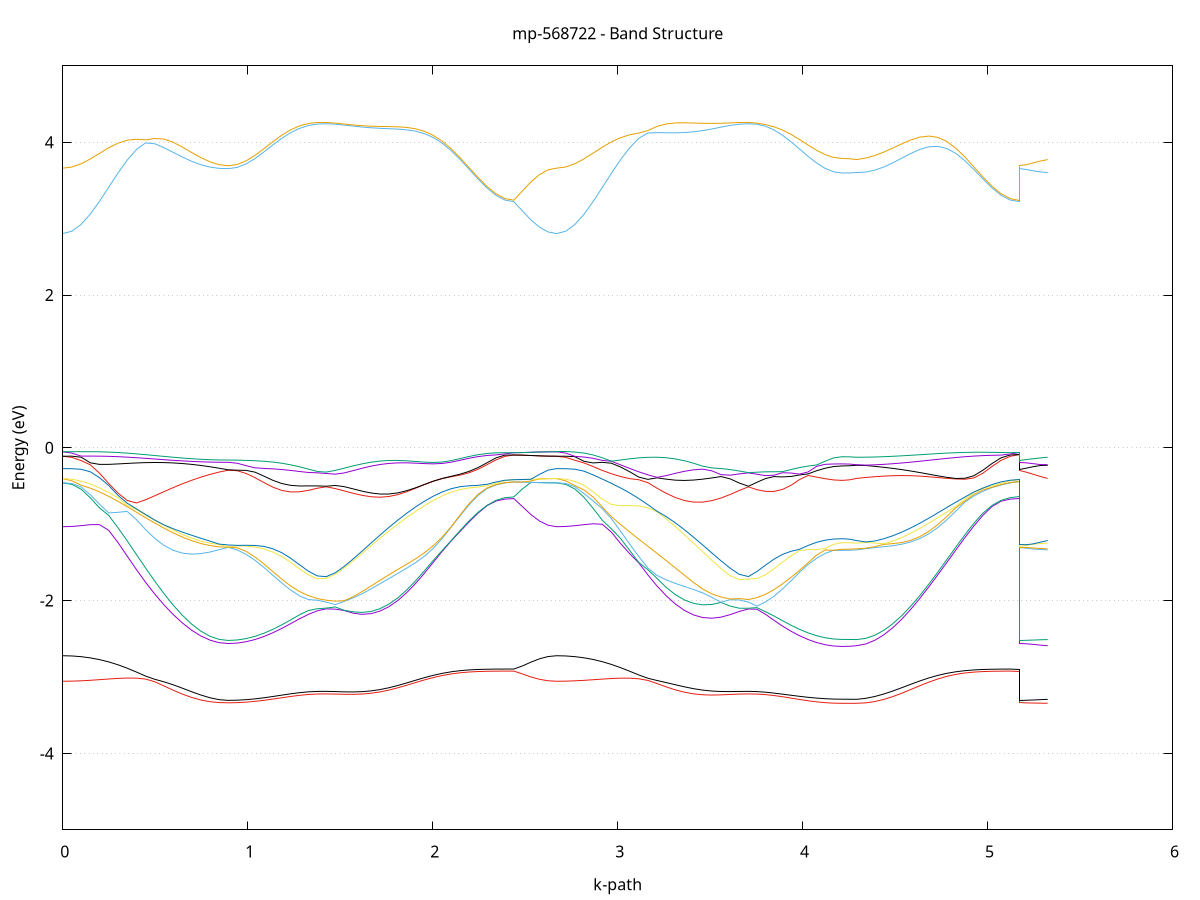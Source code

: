 set title 'mp-568722 - Band Structure'
set xlabel 'k-path'
set ylabel 'Energy (eV)'
set grid y
set yrange [-5:5]
set terminal png size 800,600
set output 'mp-568722_bands_gnuplot.png'
plot '-' using 1:2 with lines notitle, '-' using 1:2 with lines notitle, '-' using 1:2 with lines notitle, '-' using 1:2 with lines notitle, '-' using 1:2 with lines notitle, '-' using 1:2 with lines notitle, '-' using 1:2 with lines notitle, '-' using 1:2 with lines notitle, '-' using 1:2 with lines notitle, '-' using 1:2 with lines notitle, '-' using 1:2 with lines notitle, '-' using 1:2 with lines notitle, '-' using 1:2 with lines notitle, '-' using 1:2 with lines notitle, '-' using 1:2 with lines notitle, '-' using 1:2 with lines notitle, '-' using 1:2 with lines notitle, '-' using 1:2 with lines notitle, '-' using 1:2 with lines notitle, '-' using 1:2 with lines notitle, '-' using 1:2 with lines notitle, '-' using 1:2 with lines notitle, '-' using 1:2 with lines notitle, '-' using 1:2 with lines notitle, '-' using 1:2 with lines notitle, '-' using 1:2 with lines notitle, '-' using 1:2 with lines notitle, '-' using 1:2 with lines notitle, '-' using 1:2 with lines notitle, '-' using 1:2 with lines notitle, '-' using 1:2 with lines notitle, '-' using 1:2 with lines notitle, '-' using 1:2 with lines notitle, '-' using 1:2 with lines notitle, '-' using 1:2 with lines notitle, '-' using 1:2 with lines notitle, '-' using 1:2 with lines notitle, '-' using 1:2 with lines notitle, '-' using 1:2 with lines notitle, '-' using 1:2 with lines notitle, '-' using 1:2 with lines notitle, '-' using 1:2 with lines notitle, '-' using 1:2 with lines notitle, '-' using 1:2 with lines notitle, '-' using 1:2 with lines notitle, '-' using 1:2 with lines notitle, '-' using 1:2 with lines notitle, '-' using 1:2 with lines notitle, '-' using 1:2 with lines notitle, '-' using 1:2 with lines notitle, '-' using 1:2 with lines notitle, '-' using 1:2 with lines notitle, '-' using 1:2 with lines notitle, '-' using 1:2 with lines notitle, '-' using 1:2 with lines notitle, '-' using 1:2 with lines notitle, '-' using 1:2 with lines notitle, '-' using 1:2 with lines notitle, '-' using 1:2 with lines notitle, '-' using 1:2 with lines notitle, '-' using 1:2 with lines notitle, '-' using 1:2 with lines notitle, '-' using 1:2 with lines notitle, '-' using 1:2 with lines notitle
0.000000 -13.495345
0.049705 -13.492645
0.099410 -13.484545
0.149115 -13.471245
0.198821 -13.453045
0.248526 -13.430345
0.298231 -13.403745
0.347936 -13.373745
0.397641 -13.341245
0.447346 -13.307045
0.497052 -13.271845
0.546757 -13.236745
0.596462 -13.202645
0.646167 -13.170445
0.695872 -13.141045
0.745577 -13.115045
0.795282 -13.093045
0.844988 -13.075845
0.894693 -13.066345
0.894693 -13.066345
0.942880 -13.065645
0.991066 -13.063345
1.039253 -13.059745
1.087440 -13.055045
1.135626 -13.049645
1.183813 -13.045745
1.232000 -13.042145
1.280187 -13.038645
1.328373 -13.035245
1.376560 -13.032245
1.424747 -13.031445
1.424747 -13.031445
1.473024 -13.036545
1.521302 -13.045245
1.569579 -13.057745
1.617856 -13.073945
1.666134 -13.094045
1.714411 -13.117645
1.762688 -13.144345
1.810966 -13.173845
1.859243 -13.205245
1.907521 -13.238045
1.955798 -13.271445
2.004075 -13.304545
2.052353 -13.336745
2.100630 -13.367045
2.148907 -13.394945
2.197185 -13.419645
2.245462 -13.440745
2.293739 -13.457545
2.342017 -13.469845
2.390294 -13.477345
2.438571 -13.479945
2.438571 -13.479945
2.484871 -13.482145
2.531171 -13.486845
2.577472 -13.491245
2.623772 -13.494245
2.670072 -13.495345
2.670072 -13.495345
2.719451 -13.492645
2.768830 -13.484645
2.818210 -13.471445
2.867589 -13.453445
2.916968 -13.430945
2.966348 -13.404445
3.015727 -13.374745
3.065106 -13.342445
3.114486 -13.308245
3.163865 -13.273145
3.213244 -13.237845
3.262624 -13.203245
3.312003 -13.170345
3.361383 -13.139745
3.410762 -13.112245
3.460141 -13.088245
3.509521 -13.068345
3.558900 -13.052645
3.608279 -13.041145
3.657659 -13.033845
3.707038 -13.030845
3.707038 -13.030845
3.753121 -13.033545
3.799204 -13.036645
3.845287 -13.040045
3.891370 -13.043445
3.937453 -13.046845
3.983536 -13.050845
4.029619 -13.056045
4.075701 -13.060545
4.121784 -13.063945
4.167867 -13.066145
4.213950 -13.066845
4.213950 -13.066845
4.253108 -13.067145
4.292265 -13.067845
4.292265 -13.067845
4.341043 -13.080145
4.389820 -13.097745
4.438598 -13.119145
4.487376 -13.144245
4.536153 -13.172445
4.584931 -13.203045
4.633709 -13.235345
4.682486 -13.268645
4.731264 -13.301845
4.780042 -13.334245
4.828819 -13.365045
4.877597 -13.393345
4.926375 -13.418445
4.975152 -13.439945
5.023930 -13.457145
5.072708 -13.469645
5.121485 -13.477345
5.170263 -13.479945
5.170263 -13.066345
5.208991 -13.066445
5.247718 -13.066745
5.286446 -13.067245
5.325174 -13.067845
e
0.000000 -13.430945
0.049705 -13.428445
0.099410 -13.420745
0.149115 -13.408245
0.198821 -13.391145
0.248526 -13.369845
0.298231 -13.344845
0.347936 -13.316945
0.397641 -13.286745
0.447346 -13.255045
0.497052 -13.222845
0.546757 -13.190845
0.596462 -13.160045
0.646167 -13.131245
0.695872 -13.105245
0.745577 -13.082745
0.795282 -13.065145
0.844988 -13.056745
0.894693 -13.058945
0.894693 -13.058945
0.942880 -13.058445
0.991066 -13.057145
1.039253 -13.055045
1.087440 -13.052345
1.135626 -13.049245
1.183813 -13.043945
1.232000 -13.038445
1.280187 -13.033745
1.328373 -13.030545
1.376560 -13.029545
1.424747 -13.029745
1.424747 -13.029745
1.473024 -13.028045
1.521302 -13.028045
1.569579 -13.033545
1.617856 -13.047545
1.666134 -13.066845
1.714411 -13.090045
1.762688 -13.116545
1.810966 -13.145745
1.859243 -13.177145
1.907521 -13.209845
1.955798 -13.243145
2.004075 -13.276245
2.052353 -13.308245
2.100630 -13.338645
2.148907 -13.366445
2.197185 -13.391145
2.245462 -13.412145
2.293739 -13.429045
2.342017 -13.441345
2.390294 -13.448845
2.438571 -13.451345
2.438571 -13.451345
2.484871 -13.448545
2.531171 -13.442745
2.577472 -13.436745
2.623772 -13.432545
2.670072 -13.430945
2.670072 -13.430945
2.719451 -13.428445
2.768830 -13.420745
2.818210 -13.408245
2.867589 -13.391145
2.916968 -13.369745
2.966348 -13.344845
3.015727 -13.316745
3.065106 -13.286345
3.114486 -13.254445
3.163865 -13.221645
3.213244 -13.189045
3.262624 -13.157245
3.312003 -13.127145
3.361383 -13.099445
3.410762 -13.074645
3.460141 -13.053245
3.509521 -13.035545
3.558900 -13.026945
3.608279 -13.027345
3.657659 -13.028645
3.707038 -13.030145
3.707038 -13.030145
3.753121 -13.029645
3.799204 -13.031445
3.845287 -13.035045
3.891370 -13.039845
3.937453 -13.045245
3.983536 -13.049945
4.029619 -13.052745
4.075701 -13.055045
4.121784 -13.056745
4.167867 -13.057745
4.213950 -13.058145
4.213950 -13.058145
4.253108 -13.057945
4.292265 -13.057645
4.292265 -13.057645
4.341043 -13.055645
4.389820 -13.069145
4.438598 -13.090345
4.487376 -13.115445
4.536153 -13.143745
4.584931 -13.174545
4.633709 -13.206945
4.682486 -13.240145
4.731264 -13.273445
4.780042 -13.305845
4.828819 -13.336545
4.877597 -13.364845
4.926375 -13.389945
4.975152 -13.411345
5.023930 -13.428545
5.072708 -13.441145
5.121485 -13.448745
5.170263 -13.451345
5.170263 -13.058945
5.208991 -13.058845
5.247718 -13.058645
5.286446 -13.058145
5.325174 -13.057645
e
0.000000 -13.105745
0.049705 -13.105145
0.099410 -13.103245
0.149115 -13.100145
0.198821 -13.095945
0.248526 -13.090845
0.298231 -13.084945
0.347936 -13.078445
0.397641 -13.071645
0.447346 -13.064745
0.497052 -13.058045
0.546757 -13.051745
0.596462 -13.046445
0.646167 -13.042145
0.695872 -13.039445
0.745577 -13.038545
0.795282 -13.038945
0.844988 -13.036645
0.894693 -13.030945
0.894693 -13.030945
0.942880 -13.030345
0.991066 -13.028445
1.039253 -13.025445
1.087440 -13.021545
1.135626 -13.016845
1.183813 -13.013945
1.232000 -13.011245
1.280187 -13.008545
1.328373 -13.005845
1.376560 -13.003345
1.424747 -13.002545
1.424747 -13.002545
1.473024 -13.007245
1.521302 -13.014345
1.569579 -13.020345
1.617856 -13.022545
1.666134 -13.023945
1.714411 -13.025845
1.762688 -13.028445
1.810966 -13.031745
1.859243 -13.035645
1.907521 -13.040045
1.955798 -13.044845
2.004075 -13.049945
2.052353 -13.055045
2.100630 -13.060145
2.148907 -13.064945
2.197185 -13.069345
2.245462 -13.073145
2.293739 -13.076245
2.342017 -13.078545
2.390294 -13.079945
2.438571 -13.080445
2.438571 -13.080445
2.484871 -13.084145
2.531171 -13.091545
2.577472 -13.098845
2.623772 -13.103945
2.670072 -13.105745
2.670072 -13.105745
2.719451 -13.105145
2.768830 -13.103345
2.818210 -13.100345
2.867589 -13.096245
2.916968 -13.091345
2.966348 -13.085545
3.015727 -13.079245
3.065106 -13.072545
3.114486 -13.065745
3.163865 -13.058945
3.213244 -13.052345
3.262624 -13.046245
3.312003 -13.040745
3.361383 -13.035945
3.410762 -13.032145
3.460141 -13.029345
3.509521 -13.027645
3.558900 -13.021645
3.608279 -13.011445
3.657659 -13.004745
3.707038 -13.002045
3.707038 -13.002045
3.753121 -13.004445
3.799204 -13.007045
3.845287 -13.009645
3.891370 -13.012245
3.937453 -13.014745
3.983536 -13.017945
4.029619 -13.022445
4.075701 -13.026345
4.121784 -13.029345
4.167867 -13.031245
4.213950 -13.031845
4.213950 -13.031845
4.253108 -13.032045
4.292265 -13.032645
4.292265 -13.032645
4.341043 -13.040045
4.389820 -13.038645
4.438598 -13.035945
4.487376 -13.034945
4.536153 -13.035645
4.584931 -13.037845
4.633709 -13.041145
4.682486 -13.045245
4.731264 -13.049945
4.780042 -13.054845
4.828819 -13.059845
4.877597 -13.064645
4.926375 -13.069145
4.975152 -13.072945
5.023930 -13.076145
5.072708 -13.078545
5.121485 -13.079945
5.170263 -13.080445
5.170263 -13.030945
5.208991 -13.031045
5.247718 -13.031445
5.286446 -13.031945
5.325174 -13.032645
e
0.000000 -13.031545
0.049705 -13.031145
0.099410 -13.030045
0.149115 -13.028245
0.198821 -13.025845
0.248526 -13.022945
0.298231 -13.019745
0.347936 -13.016245
0.397641 -13.012745
0.447346 -13.009445
0.497052 -13.006545
0.546757 -13.004345
0.596462 -13.002945
0.646167 -13.002645
0.695872 -13.003745
0.745577 -13.006545
0.795282 -13.011145
0.844988 -13.017745
0.894693 -13.023545
0.894693 -13.023545
0.942880 -13.023245
0.991066 -13.022245
1.039253 -13.020845
1.087440 -13.018845
1.135626 -13.016445
1.183813 -13.012045
1.232000 -13.007445
1.280187 -13.003645
1.328373 -13.001145
1.376560 -13.000645
1.424747 -13.000845
1.424747 -13.000845
1.473024 -12.998745
1.521302 -12.997145
1.569579 -12.996245
1.617856 -12.996045
1.666134 -12.996745
1.714411 -12.998245
1.762688 -13.000645
1.810966 -13.003745
1.859243 -13.007445
1.907521 -13.011845
1.955798 -13.016545
2.004075 -13.021545
2.052353 -13.026645
2.100630 -13.031745
2.148907 -13.036445
2.197185 -13.040845
2.245462 -13.044645
2.293739 -13.047745
2.342017 -13.050045
2.390294 -13.051445
2.438571 -13.051945
2.438571 -13.051945
2.484871 -13.048745
2.531171 -13.042445
2.577472 -13.036745
2.623772 -13.032845
2.670072 -13.031545
2.670072 -13.031545
2.719451 -13.031145
2.768830 -13.030045
2.818210 -13.028145
2.867589 -13.025745
2.916968 -13.022745
2.966348 -13.019345
3.015727 -13.015645
3.065106 -13.011945
3.114486 -13.008245
3.163865 -13.004745
3.213244 -13.001645
3.262624 -12.999045
3.312003 -12.996945
3.361383 -12.995445
3.410762 -12.994645
3.460141 -12.994445
3.509521 -12.994945
3.558900 -12.996045
3.608279 -12.997645
3.657659 -12.999645
3.707038 -13.001245
3.707038 -13.001245
3.753121 -13.000545
3.799204 -13.001845
3.845287 -13.004645
3.891370 -13.008645
3.937453 -13.013145
3.983536 -13.017045
4.029619 -13.019045
4.075701 -13.020745
4.121784 -13.021945
4.167867 -13.022745
4.213950 -13.022945
4.213950 -13.022945
4.253108 -13.022745
4.292265 -13.022245
4.292265 -13.022245
4.341043 -13.015245
4.389820 -13.009845
4.438598 -13.006945
4.487376 -13.006045
4.536153 -13.006945
4.584931 -13.009245
4.633709 -13.012645
4.682486 -13.016745
4.731264 -13.021445
4.780042 -13.026445
4.828819 -13.031445
4.877597 -13.036245
4.926375 -13.040645
4.975152 -13.044545
5.023930 -13.047645
5.072708 -13.050045
5.121485 -13.051445
5.170263 -13.051945
5.170263 -13.023545
5.208991 -13.023445
5.247718 -13.023145
5.286446 -13.022745
5.325174 -13.022245
e
0.000000 -6.921845
0.049705 -6.920845
0.099410 -6.918045
0.149115 -6.913645
0.198821 -6.907845
0.248526 -6.901045
0.298231 -6.893845
0.347936 -6.886745
0.397641 -6.880145
0.447346 -6.874545
0.497052 -6.870145
0.546757 -6.867045
0.596462 -6.865145
0.646167 -6.864145
0.695872 -6.863845
0.745577 -6.863845
0.795282 -6.864045
0.844988 -6.864245
0.894693 -6.864345
0.894693 -6.864345
0.942880 -6.862845
0.991066 -6.858545
1.039253 -6.851345
1.087440 -6.841545
1.135626 -6.829345
1.183813 -6.815245
1.232000 -6.799645
1.280187 -6.783345
1.328373 -6.767045
1.376560 -6.751845
1.424747 -6.746945
1.424747 -6.746945
1.473024 -6.761045
1.521302 -6.776145
1.569579 -6.790945
1.617856 -6.804845
1.666134 -6.817345
1.714411 -6.828345
1.762688 -6.837845
1.810966 -6.846145
1.859243 -6.853545
1.907521 -6.860445
1.955798 -6.867145
2.004075 -6.873945
2.052353 -6.880945
2.100630 -6.888045
2.148907 -6.895245
2.197185 -6.902145
2.245462 -6.908545
2.293739 -6.914045
2.342017 -6.918245
2.390294 -6.920945
2.438571 -6.921845
2.438571 -6.921845
2.484871 -6.921845
2.531171 -6.921845
2.577472 -6.921845
2.623772 -6.921845
2.670072 -6.921845
2.670072 -6.921845
2.719451 -6.920845
2.768830 -6.918145
2.818210 -6.913745
2.867589 -6.908045
2.916968 -6.901445
2.966348 -6.894245
3.015727 -6.886845
3.065106 -6.879545
3.114486 -6.872545
3.163865 -6.865645
3.213244 -6.858745
3.262624 -6.851645
3.312003 -6.843845
3.361383 -6.835045
3.410762 -6.824845
3.460141 -6.813045
3.509521 -6.799745
3.558900 -6.785045
3.608279 -6.769645
3.657659 -6.754445
3.707038 -6.744845
3.707038 -6.744845
3.753121 -6.758245
3.799204 -6.773345
3.845287 -6.789045
3.891370 -6.804545
3.937453 -6.819145
3.983536 -6.832245
4.029619 -6.843445
4.075701 -6.852445
4.121784 -6.859045
4.167867 -6.863045
4.213950 -6.864345
4.213950 -6.864345
4.253108 -6.864345
4.292265 -6.864345
4.292265 -6.864345
4.341043 -6.864245
4.389820 -6.864045
4.438598 -6.863845
4.487376 -6.863845
4.536153 -6.864245
4.584931 -6.865445
4.633709 -6.867545
4.682486 -6.870745
4.731264 -6.875245
4.780042 -6.880945
4.828819 -6.887445
4.877597 -6.894545
4.926375 -6.901645
4.975152 -6.908245
5.023930 -6.913845
5.072708 -6.918145
5.121485 -6.920845
5.170263 -6.921845
5.170263 -6.864345
5.208991 -6.864345
5.247718 -6.864345
5.286446 -6.864345
5.325174 -6.864345
e
0.000000 -6.921845
0.049705 -6.920245
0.099410 -6.915645
0.149115 -6.908145
0.198821 -6.897945
0.248526 -6.885245
0.298231 -6.870645
0.347936 -6.856145
0.397641 -6.849545
0.447346 -6.843945
0.497052 -6.839545
0.546757 -6.836345
0.596462 -6.834445
0.646167 -6.833445
0.695872 -6.833045
0.745577 -6.833145
0.795282 -6.833345
0.844988 -6.833545
0.894693 -6.833545
0.894693 -6.833545
0.942880 -6.832145
0.991066 -6.827745
1.039253 -6.820545
1.087440 -6.810845
1.135626 -6.798645
1.183813 -6.784545
1.232000 -6.769045
1.280187 -6.752645
1.328373 -6.736445
1.376560 -6.735445
1.424747 -6.739145
1.424747 -6.739145
1.473024 -6.731145
1.521302 -6.745445
1.569579 -6.760245
1.617856 -6.774145
1.666134 -6.786645
1.714411 -6.797645
1.762688 -6.807245
1.810966 -6.815545
1.859243 -6.822945
1.907521 -6.829845
1.955798 -6.836545
2.004075 -6.843345
2.052353 -6.850445
2.100630 -6.857745
2.148907 -6.871445
2.197185 -6.886245
2.245462 -6.898845
2.293739 -6.908745
2.342017 -6.915945
2.390294 -6.920345
2.438571 -6.921845
2.438571 -6.921845
2.484871 -6.921845
2.531171 -6.921845
2.577472 -6.921845
2.623772 -6.921845
2.670072 -6.921845
2.670072 -6.921845
2.719451 -6.920245
2.768830 -6.915645
2.818210 -6.908145
2.867589 -6.897745
2.916968 -6.884745
2.966348 -6.869445
3.015727 -6.856245
3.065106 -6.848945
3.114486 -6.841845
3.163865 -6.834945
3.213244 -6.828045
3.262624 -6.820845
3.312003 -6.812945
3.361383 -6.804045
3.410762 -6.793845
3.460141 -6.782045
3.509521 -6.768645
3.558900 -6.754045
3.608279 -6.738645
3.657659 -6.733545
3.707038 -6.740945
3.707038 -6.740945
3.753121 -6.731745
3.799204 -6.742545
3.845287 -6.758245
3.891370 -6.773745
3.937453 -6.788345
3.983536 -6.801445
4.029619 -6.812645
4.075701 -6.821645
4.121784 -6.828245
4.167867 -6.832245
4.213950 -6.833545
4.213950 -6.833545
4.253108 -6.833545
4.292265 -6.833545
4.292265 -6.833545
4.341043 -6.833445
4.389820 -6.833245
4.438598 -6.833045
4.487376 -6.833045
4.536153 -6.833545
4.584931 -6.834745
4.633709 -6.836845
4.682486 -6.840045
4.731264 -6.844645
4.780042 -6.850245
4.828819 -6.856845
4.877597 -6.871845
4.926375 -6.886145
4.975152 -6.898545
5.023930 -6.908545
5.072708 -6.915845
5.121485 -6.920345
5.170263 -6.921845
5.170263 -6.833545
5.208991 -6.833545
5.247718 -6.833545
5.286446 -6.833545
5.325174 -6.833545
e
0.000000 -6.891245
0.049705 -6.890245
0.099410 -6.887545
0.149115 -6.883045
0.198821 -6.877245
0.248526 -6.870445
0.298231 -6.863245
0.347936 -6.854945
0.397641 -6.838845
0.447346 -6.823945
0.497052 -6.811345
0.546757 -6.802445
0.596462 -6.797345
0.646167 -6.795745
0.695872 -6.796345
0.745577 -6.798045
0.795282 -6.799945
0.844988 -6.801345
0.894693 -6.801845
0.894693 -6.801845
0.942880 -6.800145
0.991066 -6.795145
1.039253 -6.787145
1.087440 -6.776645
1.135626 -6.764145
1.183813 -6.750945
1.232000 -6.738645
1.280187 -6.730145
1.328373 -6.728745
1.376560 -6.720945
1.424747 -6.716045
1.424747 -6.716045
1.473024 -6.729045
1.521302 -6.725145
1.569579 -6.724445
1.617856 -6.726445
1.666134 -6.730245
1.714411 -6.735545
1.762688 -6.742545
1.810966 -6.752145
1.859243 -6.764845
1.907521 -6.780545
1.955798 -6.798345
2.004075 -6.817245
2.052353 -6.836245
2.100630 -6.854245
2.148907 -6.864545
2.197185 -6.871545
2.245462 -6.878045
2.293739 -6.883445
2.342017 -6.887745
2.390294 -6.890345
2.438571 -6.891245
2.438571 -6.891245
2.484871 -6.891245
2.531171 -6.891245
2.577472 -6.891245
2.623772 -6.891245
2.670072 -6.891245
2.670072 -6.891245
2.719451 -6.890345
2.768830 -6.887545
2.818210 -6.883145
2.867589 -6.877445
2.916968 -6.870845
2.966348 -6.863645
3.015727 -6.852145
3.065106 -6.833445
3.114486 -6.814145
3.163865 -6.794945
3.213244 -6.777145
3.262624 -6.761645
3.312003 -6.749445
3.361383 -6.740245
3.410762 -6.733645
3.460141 -6.728745
3.509521 -6.725445
3.558900 -6.724345
3.608279 -6.726745
3.657659 -6.723545
3.707038 -6.713945
3.707038 -6.713945
3.753121 -6.727345
3.799204 -6.728445
3.845287 -6.732445
3.891370 -6.742145
3.937453 -6.754445
3.983536 -6.767045
4.029619 -6.778645
4.075701 -6.788445
4.121784 -6.795745
4.167867 -6.800345
4.213950 -6.801945
4.213950 -6.801945
4.253108 -6.801845
4.292265 -6.801845
4.292265 -6.801845
4.341043 -6.801045
4.389820 -6.799545
4.438598 -6.797545
4.487376 -6.795945
4.536153 -6.795645
4.584931 -6.797645
4.633709 -6.803045
4.682486 -6.812345
4.731264 -6.825145
4.780042 -6.840145
4.828819 -6.856145
4.877597 -6.863945
4.926375 -6.871045
4.975152 -6.877645
5.023930 -6.883245
5.072708 -6.887645
5.121485 -6.890345
5.170263 -6.891245
5.170263 -6.801845
5.208991 -6.801845
5.247718 -6.801845
5.286446 -6.801845
5.325174 -6.801845
e
0.000000 -6.891245
0.049705 -6.889745
0.099410 -6.885145
0.149115 -6.877545
0.198821 -6.867245
0.248526 -6.854345
0.298231 -6.839445
0.347936 -6.823345
0.397641 -6.807045
0.447346 -6.791945
0.497052 -6.779545
0.546757 -6.771045
0.596462 -6.766345
0.646167 -6.764945
0.695872 -6.765645
0.745577 -6.767445
0.795282 -6.769345
0.844988 -6.770745
0.894693 -6.771245
0.894693 -6.771245
0.942880 -6.769545
0.991066 -6.764545
1.039253 -6.756545
1.087440 -6.745945
1.135626 -6.733445
1.183813 -6.720245
1.232000 -6.707845
1.280187 -6.699345
1.328373 -6.698045
1.376560 -6.704445
1.424747 -6.708245
1.424747 -6.708245
1.473024 -6.699045
1.521302 -6.694345
1.569579 -6.693645
1.617856 -6.695745
1.666134 -6.699645
1.714411 -6.704945
1.762688 -6.712145
1.810966 -6.721845
1.859243 -6.734645
1.907521 -6.750245
1.955798 -6.768045
2.004075 -6.786945
2.052353 -6.805945
2.100630 -6.824145
2.148907 -6.840945
2.197185 -6.855745
2.245462 -6.868245
2.293739 -6.878245
2.342017 -6.885445
2.390294 -6.889745
2.438571 -6.891245
2.438571 -6.891245
2.484871 -6.891245
2.531171 -6.891245
2.577472 -6.891245
2.623772 -6.891245
2.670072 -6.891245
2.670072 -6.891245
2.719451 -6.889745
2.768830 -6.885145
2.818210 -6.877545
2.867589 -6.867145
2.916968 -6.853945
2.966348 -6.838345
3.015727 -6.820745
3.065106 -6.801745
3.114486 -6.782145
3.163865 -6.763045
3.213244 -6.745445
3.262624 -6.730445
3.312003 -6.718645
3.361383 -6.709745
3.410762 -6.703145
3.460141 -6.698145
3.509521 -6.694845
3.558900 -6.693645
3.608279 -6.695945
3.657659 -6.702745
3.707038 -6.710045
3.707038 -6.710045
3.753121 -6.700945
3.799204 -6.697645
3.845287 -6.701745
3.891370 -6.711445
3.937453 -6.723745
3.983536 -6.736445
4.029619 -6.748045
4.075701 -6.757845
4.121784 -6.765145
4.167867 -6.769745
4.213950 -6.771345
4.213950 -6.771345
4.253108 -6.771245
4.292265 -6.771245
4.292265 -6.771245
4.341043 -6.770445
4.389820 -6.768945
4.438598 -6.766945
4.487376 -6.765445
4.536153 -6.765145
4.584931 -6.767145
4.633709 -6.772645
4.682486 -6.781945
4.731264 -6.794745
4.780042 -6.809745
4.828819 -6.825745
4.877597 -6.841345
4.926375 -6.855645
4.975152 -6.868045
5.023930 -6.878045
5.072708 -6.885345
5.121485 -6.889745
5.170263 -6.891245
5.170263 -6.771245
5.208991 -6.771245
5.247718 -6.771245
5.286446 -6.771245
5.325174 -6.771245
e
0.000000 -6.782645
0.049705 -6.781545
0.099410 -6.778145
0.149115 -6.772545
0.198821 -6.764945
0.248526 -6.755545
0.298231 -6.744345
0.347936 -6.731445
0.397641 -6.716945
0.447346 -6.700745
0.497052 -6.686345
0.546757 -6.685145
0.596462 -6.683145
0.646167 -6.680145
0.695872 -6.676845
0.745577 -6.673645
0.795282 -6.671145
0.844988 -6.669545
0.894693 -6.669045
0.894693 -6.669045
0.942880 -6.669045
0.991066 -6.669045
1.039253 -6.669245
1.087440 -6.669545
1.135626 -6.670045
1.183813 -6.670945
1.232000 -6.671445
1.280187 -6.670345
1.328373 -6.665345
1.376560 -6.657345
1.424747 -6.654045
1.424747 -6.654045
1.473024 -6.658245
1.521302 -6.659945
1.569579 -6.660345
1.617856 -6.661045
1.666134 -6.666345
1.714411 -6.672145
1.762688 -6.678245
1.810966 -6.684745
1.859243 -6.691645
1.907521 -6.698945
1.955798 -6.707045
2.004075 -6.716045
2.052353 -6.725945
2.100630 -6.736345
2.148907 -6.746845
2.197185 -6.756645
2.245462 -6.765345
2.293739 -6.772345
2.342017 -6.777645
2.390294 -6.780845
2.438571 -6.781945
2.438571 -6.781945
2.484871 -6.781945
2.531171 -6.782145
2.577472 -6.782445
2.623772 -6.782545
2.670072 -6.782645
2.670072 -6.782645
2.719451 -6.781545
2.768830 -6.778145
2.818210 -6.772645
2.867589 -6.765245
2.916968 -6.756145
2.966348 -6.745945
3.015727 -6.735145
3.065106 -6.724445
3.114486 -6.714345
3.163865 -6.705345
3.213244 -6.697245
3.262624 -6.689745
3.312003 -6.682845
3.361383 -6.676245
3.410762 -6.670045
3.460141 -6.664245
3.509521 -6.660745
3.558900 -6.660245
3.608279 -6.659445
3.657659 -6.656645
3.707038 -6.653345
3.707038 -6.653345
3.753121 -6.661045
3.799204 -6.667945
3.845287 -6.671245
3.891370 -6.671545
3.937453 -6.670845
3.983536 -6.670145
4.029619 -6.669645
4.075701 -6.669345
4.121784 -6.669245
4.167867 -6.669245
4.213950 -6.669245
4.213950 -6.669245
4.253108 -6.669245
4.292265 -6.669145
4.292265 -6.669145
4.341043 -6.669945
4.389820 -6.671745
4.438598 -6.674345
4.487376 -6.677445
4.536153 -6.680745
4.584931 -6.683645
4.633709 -6.685445
4.682486 -6.687345
4.731264 -6.702845
4.780042 -6.718445
4.828819 -6.732445
4.877597 -6.744945
4.926375 -6.755745
4.975152 -6.764845
5.023930 -6.772145
5.072708 -6.777545
5.121485 -6.780845
5.170263 -6.781945
5.170263 -6.669045
5.208991 -6.669045
5.247718 -6.669045
5.286446 -6.669145
5.325174 -6.669145
e
0.000000 -6.750445
0.049705 -6.749345
0.099410 -6.746045
0.149115 -6.740545
0.198821 -6.733145
0.248526 -6.723845
0.298231 -6.712845
0.347936 -6.700145
0.397641 -6.685945
0.447346 -6.683645
0.497052 -6.681045
0.546757 -6.661945
0.596462 -6.652245
0.646167 -6.649145
0.695872 -6.645845
0.745577 -6.642745
0.795282 -6.640245
0.844988 -6.638745
0.894693 -6.638245
0.894693 -6.638245
0.942880 -6.638245
0.991066 -6.638245
1.039253 -6.638445
1.087440 -6.638745
1.135626 -6.639345
1.183813 -6.640245
1.232000 -6.640945
1.280187 -6.639845
1.328373 -6.639545
1.376560 -6.647645
1.424747 -6.650645
1.424747 -6.650645
1.473024 -6.649445
1.521302 -6.652145
1.569579 -6.656245
1.617856 -6.661045
1.666134 -6.663245
1.714411 -6.667245
1.762688 -6.672345
1.810966 -6.677445
1.859243 -6.681245
1.907521 -6.683145
1.955798 -6.683245
2.004075 -6.685545
2.052353 -6.695245
2.100630 -6.705645
2.148907 -6.716045
2.197185 -6.725845
2.245462 -6.734545
2.293739 -6.741645
2.342017 -6.746845
2.390294 -6.750045
2.438571 -6.751145
2.438571 -6.751145
2.484871 -6.751045
2.531171 -6.750845
2.577472 -6.750645
2.623772 -6.750545
2.670072 -6.750445
2.670072 -6.750445
2.719451 -6.749345
2.768830 -6.746045
2.818210 -6.740645
2.867589 -6.733345
2.916968 -6.724445
2.966348 -6.714345
3.015727 -6.703745
3.065106 -6.693245
3.114486 -6.683345
3.163865 -6.683145
3.213244 -6.682745
3.262624 -6.680245
3.312003 -6.675945
3.361383 -6.670745
3.410762 -6.665845
3.460141 -6.662345
3.509521 -6.658945
3.558900 -6.654345
3.608279 -6.650545
3.657659 -6.649245
3.707038 -6.651245
3.707038 -6.651245
3.753121 -6.644245
3.799204 -6.637545
3.845287 -6.640645
3.891370 -6.640845
3.937453 -6.639945
3.983536 -6.639145
4.029619 -6.638545
4.075701 -6.638245
4.121784 -6.638145
4.167867 -6.638045
4.213950 -6.638045
4.213950 -6.638045
4.253108 -6.638045
4.292265 -6.638145
4.292265 -6.638145
4.341043 -6.638945
4.389820 -6.640745
4.438598 -6.643445
4.487376 -6.646645
4.536153 -6.650045
4.584931 -6.653345
4.633709 -6.665345
4.682486 -6.682845
4.731264 -6.683545
4.780042 -6.687945
4.828819 -6.701745
4.877597 -6.714145
4.926375 -6.724945
4.975152 -6.734045
5.023930 -6.741345
5.072708 -6.746745
5.121485 -6.750045
5.170263 -6.751145
5.170263 -6.638245
5.208991 -6.638245
5.247718 -6.638145
5.286446 -6.638145
5.325174 -6.638145
e
0.000000 -6.659945
0.049705 -6.660445
0.099410 -6.661745
0.149115 -6.663845
0.198821 -6.666745
0.248526 -6.670145
0.298231 -6.673845
0.347936 -6.677645
0.397641 -6.680945
0.447346 -6.669645
0.497052 -6.655345
0.546757 -6.653845
0.596462 -6.639945
0.646167 -6.618345
0.695872 -6.597745
0.745577 -6.590045
0.795282 -6.584145
0.844988 -6.580445
0.894693 -6.579245
0.894693 -6.579245
0.942880 -6.580245
0.991066 -6.583245
1.039253 -6.588145
1.087440 -6.594745
1.135626 -6.602545
1.183813 -6.611445
1.232000 -6.620845
1.280187 -6.630345
1.328373 -6.634945
1.376560 -6.626945
1.424747 -6.627645
1.424747 -6.627645
1.473024 -6.628445
1.521302 -6.629845
1.569579 -6.630045
1.617856 -6.630645
1.666134 -6.635545
1.714411 -6.641245
1.762688 -6.647445
1.810966 -6.653845
1.859243 -6.660745
1.907521 -6.668145
1.955798 -6.676145
2.004075 -6.681345
2.052353 -6.679145
2.100630 -6.676045
2.148907 -6.672745
2.197185 -6.669345
2.245462 -6.666245
2.293739 -6.663645
2.342017 -6.661645
2.390294 -6.660345
2.438571 -6.659945
2.438571 -6.659945
2.484871 -6.659945
2.531171 -6.659945
2.577472 -6.659945
2.623772 -6.659945
2.670072 -6.659945
2.670072 -6.659945
2.719451 -6.660445
2.768830 -6.661745
2.818210 -6.663745
2.867589 -6.666545
2.916968 -6.669745
2.966348 -6.673145
3.015727 -6.676645
3.065106 -6.679645
3.114486 -6.682045
3.163865 -6.674345
3.213244 -6.666245
3.262624 -6.658945
3.312003 -6.651945
3.361383 -6.645445
3.410762 -6.639245
3.460141 -6.633545
3.509521 -6.630145
3.558900 -6.629945
3.608279 -6.629145
3.657659 -6.626345
3.707038 -6.627745
3.707038 -6.627745
3.753121 -6.631145
3.799204 -6.636045
3.845287 -6.627045
3.891370 -6.617945
3.937453 -6.609045
3.983536 -6.600745
4.029619 -6.593445
4.075701 -6.587445
4.121784 -6.582945
4.167867 -6.580145
4.213950 -6.579245
4.213950 -6.579245
4.253108 -6.579245
4.292265 -6.579345
4.292265 -6.579345
4.341043 -6.581245
4.389820 -6.585345
4.438598 -6.591645
4.487376 -6.601745
4.536153 -6.622345
4.584931 -6.643345
4.633709 -6.653945
4.682486 -6.656245
4.731264 -6.671845
4.780042 -6.680545
4.828819 -6.677245
4.877597 -6.673545
4.926375 -6.669845
4.975152 -6.666545
5.023930 -6.663745
5.072708 -6.661645
5.121485 -6.660345
5.170263 -6.659945
5.170263 -6.579245
5.208991 -6.579245
5.247718 -6.579245
5.286446 -6.579245
5.325174 -6.579345
e
0.000000 -6.659945
0.049705 -6.659945
0.099410 -6.659945
0.149115 -6.659845
0.198821 -6.659345
0.248526 -6.658245
0.298231 -6.656245
0.347936 -6.652945
0.397641 -6.650245
0.447346 -6.652745
0.497052 -6.649945
0.546757 -6.630645
0.596462 -6.616045
0.646167 -6.606545
0.695872 -6.597645
0.745577 -6.579845
0.795282 -6.565745
0.844988 -6.556845
0.894693 -6.553845
0.894693 -6.553845
0.942880 -6.555045
0.991066 -6.558645
1.039253 -6.564545
1.087440 -6.572445
1.135626 -6.581845
1.183813 -6.592245
1.232000 -6.602845
1.280187 -6.612545
1.328373 -6.620545
1.376560 -6.626045
1.424747 -6.622745
1.424747 -6.622745
1.473024 -6.621145
1.521302 -6.621345
1.569579 -6.625345
1.617856 -6.630145
1.666134 -6.632745
1.714411 -6.636545
1.762688 -6.641645
1.810966 -6.646545
1.859243 -6.650345
1.907521 -6.652145
1.955798 -6.652245
2.004075 -6.650845
2.052353 -6.649945
2.100630 -6.654245
2.148907 -6.657045
2.197185 -6.658645
2.245462 -6.659545
2.293739 -6.659845
2.342017 -6.659945
2.390294 -6.659945
2.438571 -6.659945
2.438571 -6.659945
2.484871 -6.659945
2.531171 -6.659945
2.577472 -6.659945
2.623772 -6.659945
2.670072 -6.659945
2.670072 -6.659945
2.719451 -6.659945
2.768830 -6.659945
2.818210 -6.659845
2.867589 -6.659445
2.916968 -6.658545
2.966348 -6.656745
3.015727 -6.653645
3.065106 -6.648945
3.114486 -6.651145
3.163865 -6.652345
3.213244 -6.651845
3.262624 -6.649345
3.312003 -6.644945
3.361383 -6.639745
3.410762 -6.634845
3.460141 -6.631545
3.509521 -6.628245
3.558900 -6.623645
3.608279 -6.620345
3.657659 -6.625045
3.707038 -6.622145
3.707038 -6.622145
3.753121 -6.623245
3.799204 -6.617345
3.845287 -6.609145
3.891370 -6.599545
3.937453 -6.589445
3.983536 -6.579645
4.029619 -6.570845
4.075701 -6.563645
4.121784 -6.558245
4.167867 -6.554945
4.213950 -6.553845
4.213950 -6.553845
4.253108 -6.553945
4.292265 -6.554045
4.292265 -6.554045
4.341043 -6.558545
4.389820 -6.568645
4.438598 -6.583345
4.487376 -6.599445
4.536153 -6.608345
4.584931 -6.617745
4.633709 -6.634145
4.682486 -6.651845
4.731264 -6.652445
4.780042 -6.649845
4.828819 -6.653345
4.877597 -6.656445
4.926375 -6.658345
4.975152 -6.659345
5.023930 -6.659845
5.072708 -6.659945
5.121485 -6.659945
5.170263 -6.659945
5.170263 -6.553845
5.208991 -6.553845
5.247718 -6.553845
5.286446 -6.553945
5.325174 -6.554045
e
0.000000 -6.629145
0.049705 -6.629545
0.099410 -6.630945
0.149115 -6.633045
0.198821 -6.635845
0.248526 -6.639245
0.298231 -6.643045
0.347936 -6.646845
0.397641 -6.648245
0.447346 -6.642045
0.497052 -6.634345
0.546757 -6.625545
0.596462 -6.609145
0.646167 -6.587445
0.695872 -6.567045
0.745577 -6.559445
0.795282 -6.553545
0.844988 -6.549845
0.894693 -6.548645
0.894693 -6.548645
0.942880 -6.549645
0.991066 -6.552645
1.039253 -6.557545
1.087440 -6.564145
1.135626 -6.571945
1.183813 -6.580845
1.232000 -6.590245
1.280187 -6.599745
1.328373 -6.608845
1.376560 -6.616945
1.424747 -6.620145
1.424747 -6.620145
1.473024 -6.618845
1.521302 -6.614045
1.569579 -6.607545
1.617856 -6.603145
1.666134 -6.601545
1.714411 -6.602645
1.762688 -6.606345
1.810966 -6.612245
1.859243 -6.619745
1.907521 -6.628145
1.955798 -6.636445
2.004075 -6.643845
2.052353 -6.648245
2.100630 -6.645245
2.148907 -6.641845
2.197185 -6.638545
2.245462 -6.635445
2.293739 -6.632845
2.342017 -6.630845
2.390294 -6.629545
2.438571 -6.629145
2.438571 -6.629145
2.484871 -6.629145
2.531171 -6.629145
2.577472 -6.629145
2.623772 -6.629145
2.670072 -6.629145
2.670072 -6.629145
2.719451 -6.629545
2.768830 -6.630845
2.818210 -6.632945
2.867589 -6.635645
2.916968 -6.638845
2.966348 -6.642345
3.015727 -6.645745
3.065106 -6.648845
3.114486 -6.642545
3.163865 -6.634645
3.213244 -6.626045
3.262624 -6.617645
3.312003 -6.610345
3.361383 -6.604945
3.410762 -6.602045
3.460141 -6.601845
3.509521 -6.604645
3.558900 -6.610145
3.608279 -6.617245
3.657659 -6.618445
3.707038 -6.620845
3.707038 -6.620845
3.753121 -6.613845
3.799204 -6.605545
3.845287 -6.596545
3.891370 -6.587345
3.937453 -6.578445
3.983536 -6.570145
4.029619 -6.562845
4.075701 -6.556845
4.121784 -6.552345
4.167867 -6.549545
4.213950 -6.548645
4.213950 -6.548645
4.253108 -6.548645
4.292265 -6.548745
4.292265 -6.548745
4.341043 -6.550645
4.389820 -6.554745
4.438598 -6.560945
4.487376 -6.571145
4.536153 -6.591745
4.584931 -6.613245
4.633709 -6.627045
4.682486 -6.635545
4.731264 -6.642945
4.780042 -6.648945
4.828819 -6.646445
4.877597 -6.642745
4.926375 -6.639045
4.975152 -6.635645
5.023930 -6.632945
5.072708 -6.630845
5.121485 -6.629545
5.170263 -6.629145
5.170263 -6.548645
5.208991 -6.548645
5.247718 -6.548645
5.286446 -6.548645
5.325174 -6.548745
e
0.000000 -6.629145
0.049705 -6.629145
0.099410 -6.629145
0.149115 -6.629045
0.198821 -6.628545
0.248526 -6.627445
0.298231 -6.625445
0.347936 -6.622245
0.397641 -6.617545
0.447346 -6.611345
0.497052 -6.603645
0.546757 -6.594845
0.596462 -6.585345
0.646167 -6.575845
0.695872 -6.566845
0.745577 -6.548945
0.795282 -6.535045
0.844988 -6.526245
0.894693 -6.523245
0.894693 -6.523245
0.942880 -6.524445
0.991066 -6.528045
1.039253 -6.533945
1.087440 -6.541745
1.135626 -6.551145
1.183813 -6.561545
1.232000 -6.572045
1.280187 -6.581745
1.328373 -6.589645
1.376560 -6.594945
1.424747 -6.595845
1.424747 -6.595845
1.473024 -6.590945
1.521302 -6.583545
1.569579 -6.576945
1.617856 -6.572545
1.666134 -6.570945
1.714411 -6.572045
1.762688 -6.575745
1.810966 -6.581645
1.859243 -6.589145
1.907521 -6.597445
1.955798 -6.605845
2.004075 -6.613245
2.052353 -6.619145
2.100630 -6.623445
2.148907 -6.626245
2.197185 -6.627845
2.245462 -6.628745
2.293739 -6.629045
2.342017 -6.629145
2.390294 -6.629145
2.438571 -6.629145
2.438571 -6.629145
2.484871 -6.629145
2.531171 -6.629145
2.577472 -6.629145
2.623772 -6.629145
2.670072 -6.629145
2.670072 -6.629145
2.719451 -6.629145
2.768830 -6.629145
2.818210 -6.629045
2.867589 -6.628645
2.916968 -6.627745
2.966348 -6.625945
3.015727 -6.622845
3.065106 -6.618145
3.114486 -6.611745
3.163865 -6.603945
3.213244 -6.595345
3.262624 -6.586945
3.312003 -6.579645
3.361383 -6.574245
3.410762 -6.571345
3.460141 -6.571145
3.509521 -6.573945
3.558900 -6.579445
3.608279 -6.586745
3.657659 -6.593845
3.707038 -6.596145
3.707038 -6.596145
3.753121 -6.592945
3.799204 -6.586745
3.845287 -6.578445
3.891370 -6.568845
3.937453 -6.558745
3.983536 -6.548945
4.029619 -6.540145
4.075701 -6.532945
4.121784 -6.527545
4.167867 -6.524145
4.213950 -6.523045
4.213950 -6.523045
4.253108 -6.523145
4.292265 -6.523345
4.292265 -6.523345
4.341043 -6.527845
4.389820 -6.537945
4.438598 -6.552745
4.487376 -6.568845
4.536153 -6.577745
4.584931 -6.587145
4.633709 -6.596345
4.682486 -6.604845
4.731264 -6.612245
4.780042 -6.618145
4.828819 -6.622645
4.877597 -6.625645
4.926375 -6.627545
4.975152 -6.628545
5.023930 -6.629045
5.072708 -6.629145
5.121485 -6.629145
5.170263 -6.629145
5.170263 -6.523245
5.208991 -6.523245
5.247718 -6.523245
5.286446 -6.523245
5.325174 -6.523345
e
0.000000 -3.055645
0.049705 -3.054245
0.099410 -3.049845
0.149115 -3.043145
0.198821 -3.034745
0.248526 -3.025945
0.298231 -3.018245
0.347936 -3.013745
0.397641 -3.015145
0.447346 -3.027045
0.497052 -3.062145
0.546757 -3.116845
0.596462 -3.172545
0.646167 -3.223545
0.695872 -3.266845
0.745577 -3.300445
0.795282 -3.323145
0.844988 -3.334845
0.894693 -3.337945
0.894693 -3.337945
0.942880 -3.335745
0.991066 -3.329345
1.039253 -3.319045
1.087440 -3.305345
1.135626 -3.289245
1.183813 -3.271845
1.232000 -3.254845
1.280187 -3.239945
1.328373 -3.228945
1.376560 -3.222845
1.424747 -3.221545
1.424747 -3.221545
1.473024 -3.223545
1.521302 -3.226345
1.569579 -3.227045
1.617856 -3.223145
1.666134 -3.212945
1.714411 -3.195645
1.762688 -3.171545
1.810966 -3.141645
1.859243 -3.107845
1.907521 -3.072345
1.955798 -3.037945
2.004075 -3.006645
2.052353 -2.980345
2.100630 -2.959745
2.148907 -2.944745
2.197185 -2.934645
2.245462 -2.928545
2.293739 -2.925145
2.342017 -2.923545
2.390294 -2.922845
2.438571 -2.922645
2.438571 -2.922645
2.484871 -2.959445
2.531171 -2.999545
2.577472 -3.030145
2.623772 -3.049245
2.670072 -3.055645
2.670072 -3.055645
2.719451 -3.054245
2.768830 -3.050145
2.818210 -3.043745
2.867589 -3.035745
2.916968 -3.027345
2.966348 -3.019945
3.015727 -3.015445
3.065106 -3.015745
3.114486 -3.023545
3.163865 -3.045045
3.213244 -3.085845
3.262624 -3.129745
3.312003 -3.168445
3.361383 -3.199145
3.410762 -3.220645
3.460141 -3.232745
3.509521 -3.236445
3.558900 -3.233845
3.608279 -3.228345
3.657659 -3.223345
3.707038 -3.221445
3.707038 -3.221445
3.753121 -3.223845
3.799204 -3.230945
3.845287 -3.242645
3.891370 -3.258345
3.937453 -3.276145
3.983536 -3.294345
4.029619 -3.311045
4.075701 -3.325145
4.121784 -3.335745
4.167867 -3.342245
4.213950 -3.344445
4.213950 -3.344445
4.253108 -3.344345
4.292265 -3.343845
4.292265 -3.343845
4.341043 -3.338745
4.389820 -3.321845
4.438598 -3.294045
4.487376 -3.256845
4.536153 -3.212545
4.584931 -3.163945
4.633709 -3.114445
4.682486 -3.067445
4.731264 -3.025845
4.780042 -2.991645
4.828819 -2.965645
4.877597 -2.947445
4.926375 -2.935745
4.975152 -2.928945
5.023930 -2.925245
5.072708 -2.923545
5.121485 -2.922845
5.170263 -2.922645
5.170263 -3.337945
5.208991 -3.338845
5.247718 -3.340745
5.286446 -3.342645
5.325174 -3.343845
e
0.000000 -2.721645
0.049705 -2.724645
0.099410 -2.734045
0.149115 -2.749845
0.198821 -2.772545
0.248526 -2.802545
0.298231 -2.839945
0.347936 -2.884445
0.397641 -2.934745
0.447346 -2.987545
0.497052 -3.029745
0.546757 -3.062945
0.596462 -3.101745
0.646167 -3.146145
0.695872 -3.192145
0.745577 -3.235245
0.795282 -3.271345
0.844988 -3.296545
0.894693 -3.305945
0.894693 -3.305945
0.942880 -3.303645
0.991066 -3.297045
1.039253 -3.286345
1.087440 -3.272145
1.135626 -3.255545
1.183813 -3.237645
1.232000 -3.220245
1.280187 -3.205245
1.328373 -3.194345
1.376560 -3.188745
1.424747 -3.188145
1.424747 -3.188145
1.473024 -3.190945
1.521302 -3.194445
1.569579 -3.195645
1.617856 -3.192045
1.666134 -3.182145
1.714411 -3.164945
1.762688 -3.141045
1.810966 -3.111345
1.859243 -3.077745
1.907521 -3.042645
1.955798 -3.008545
2.004075 -2.977645
2.052353 -2.951845
2.100630 -2.931645
2.148907 -2.917045
2.197185 -2.907345
2.245462 -2.901445
2.293739 -2.898245
2.342017 -2.896745
2.390294 -2.896145
2.438571 -2.896045
2.438571 -2.896045
2.484871 -2.855545
2.531171 -2.805445
2.577472 -2.762045
2.623772 -2.732245
2.670072 -2.721645
2.670072 -2.721645
2.719451 -2.724545
2.768830 -2.733545
2.818210 -2.748845
2.867589 -2.770745
2.916968 -2.799645
2.966348 -2.835445
3.015727 -2.877445
3.065106 -2.924445
3.114486 -2.973345
3.163865 -3.016745
3.213244 -3.045945
3.262624 -3.073045
3.312003 -3.101445
3.361383 -3.128845
3.410762 -3.152945
3.460141 -3.171645
3.509521 -3.183945
3.558900 -3.189945
3.608279 -3.190745
3.657659 -3.188845
3.707038 -3.187945
3.707038 -3.187945
3.753121 -3.191145
3.799204 -3.198945
3.845287 -3.210745
3.891370 -3.224645
3.937453 -3.239045
3.983536 -3.253045
4.029619 -3.265745
4.075701 -3.276245
4.121784 -3.284145
4.167867 -3.289045
4.213950 -3.290745
4.213950 -3.290745
4.253108 -3.291245
4.292265 -3.292445
4.292265 -3.292445
4.341043 -3.279245
4.389820 -3.255645
4.438598 -3.223145
4.487376 -3.183945
4.536153 -3.140345
4.584931 -3.095345
4.633709 -3.051845
4.682486 -3.012345
4.731264 -2.978745
4.780042 -2.951945
4.828819 -2.931645
4.877597 -2.917145
4.926375 -2.907445
4.975152 -2.901545
5.023930 -2.898345
5.072708 -2.896745
5.121485 -2.896145
5.170263 -2.896045
5.170263 -3.305945
5.208991 -3.304445
5.247718 -3.300745
5.286446 -3.296345
5.325174 -3.292445
e
0.000000 -1.032745
0.049705 -1.029045
0.099410 -1.018845
0.149115 -1.005745
0.198821 -1.005545
0.248526 -1.081245
0.298231 -1.239045
0.347936 -1.416245
0.397641 -1.591945
0.447346 -1.759045
0.497052 -1.913945
0.546757 -2.054845
0.596462 -2.181045
0.646167 -2.291745
0.695872 -2.385745
0.745577 -2.461445
0.795282 -2.516945
0.844988 -2.550745
0.894693 -2.562045
0.894693 -2.562045
0.942880 -2.556145
0.991066 -2.538545
1.039253 -2.509645
1.087440 -2.470045
1.135626 -2.421045
1.183813 -2.364045
1.232000 -2.301745
1.280187 -2.238145
1.328373 -2.179745
1.376560 -2.133545
1.424747 -2.107445
1.424747 -2.107445
1.473024 -2.111845
1.521302 -2.129145
1.569579 -2.164345
1.617856 -2.179245
1.666134 -2.170745
1.714411 -2.137745
1.762688 -2.080145
1.810966 -1.999045
1.859243 -1.896445
1.907521 -1.775245
1.955798 -1.639745
2.004075 -1.495945
2.052353 -1.351445
2.100630 -1.215445
2.148907 -1.091845
2.197185 -0.969645
2.245462 -0.854345
2.293739 -0.756045
2.342017 -0.697145
2.390294 -0.671445
2.438571 -0.664645
2.438571 -0.664645
2.484871 -0.769345
2.531171 -0.873745
2.577472 -0.958145
2.623772 -1.013445
2.670072 -1.032745
2.670072 -1.032745
2.719451 -1.029245
2.768830 -1.019445
2.818210 -1.005745
2.867589 -0.994145
2.916968 -1.000745
2.966348 -1.103845
3.015727 -1.251845
3.065106 -1.385745
3.114486 -1.506645
3.163865 -1.664345
3.213244 -1.809445
3.262624 -1.937345
3.312003 -2.044545
3.361383 -2.128545
3.410762 -2.187845
3.460141 -2.221645
3.509521 -2.230545
3.558900 -2.216445
3.608279 -2.183945
3.657659 -2.142045
3.707038 -2.109645
3.707038 -2.109645
3.753121 -2.112945
3.799204 -2.178845
3.845287 -2.258445
3.891370 -2.333145
3.937453 -2.400745
3.983536 -2.459745
4.029619 -2.509345
4.075701 -2.548545
4.121784 -2.577045
4.167867 -2.594345
4.213950 -2.600045
4.213950 -2.600045
4.253108 -2.597645
4.292265 -2.590545
4.292265 -2.590545
4.341043 -2.567945
4.389820 -2.520345
4.438598 -2.448945
4.487376 -2.355645
4.536153 -2.242845
4.584931 -2.113745
4.633709 -1.971645
4.682486 -1.819845
4.731264 -1.661745
4.780042 -1.499645
4.828819 -1.336445
4.877597 -1.175445
4.926375 -1.021645
4.975152 -0.882445
5.023930 -0.769145
5.072708 -0.699045
5.121485 -0.671645
5.170263 -0.664645
5.170263 -2.562045
5.208991 -2.565345
5.247718 -2.573245
5.286446 -2.582445
5.325174 -2.590545
e
0.000000 -0.458545
0.049705 -0.478945
0.099410 -0.542145
0.149115 -0.655345
0.198821 -0.787345
0.248526 -0.885345
0.298231 -1.045145
0.347936 -1.217245
0.397641 -1.394645
0.447346 -1.571945
0.497052 -1.744345
0.546757 -1.907445
0.596462 -2.057645
0.646167 -2.191345
0.695872 -2.305645
0.745577 -2.397945
0.795282 -2.465845
0.844988 -2.507445
0.894693 -2.521545
0.894693 -2.521545
0.942880 -2.515445
0.991066 -2.497445
1.039253 -2.467845
1.087440 -2.427245
1.135626 -2.376645
1.183813 -2.317545
1.232000 -2.252245
1.280187 -2.185545
1.328373 -2.129345
1.376560 -2.106445
1.424747 -2.097945
1.424747 -2.097945
1.473024 -2.082545
1.521302 -2.127045
1.569579 -2.146745
1.617856 -2.154445
1.666134 -2.142045
1.714411 -2.106645
1.762688 -2.047445
1.810966 -1.965145
1.859243 -1.861945
1.907521 -1.741145
1.955798 -1.608045
2.004075 -1.471445
2.052353 -1.340345
2.100630 -1.212645
2.148907 -1.080845
2.197185 -0.956145
2.245462 -0.843545
2.293739 -0.753645
2.342017 -0.687345
2.390294 -0.652645
2.438571 -0.643145
2.438571 -0.643145
2.484871 -0.538045
2.531171 -0.451945
2.577472 -0.455345
2.623772 -0.457645
2.670072 -0.458545
2.670072 -0.458545
2.719451 -0.478445
2.768830 -0.538745
2.818210 -0.649445
2.867589 -0.792745
2.916968 -0.947945
2.966348 -1.060645
3.015727 -1.186145
3.065106 -1.343145
3.114486 -1.501145
3.163865 -1.596045
3.213244 -1.710345
3.262624 -1.827145
3.312003 -1.921645
3.361383 -1.991845
3.410762 -2.036645
3.460141 -2.055645
3.509521 -2.050145
3.558900 -2.024245
3.608279 -2.071745
3.657659 -2.099545
3.707038 -2.099645
3.707038 -2.099645
3.753121 -2.092145
3.799204 -2.144845
3.845287 -2.201345
3.891370 -2.262845
3.937453 -2.322245
3.983536 -2.376145
4.029619 -2.422245
4.075701 -2.459245
4.121784 -2.486245
4.167867 -2.502745
4.213950 -2.508245
4.213950 -2.508245
4.253108 -2.508645
4.292265 -2.510045
4.292265 -2.510045
4.341043 -2.494745
4.389820 -2.454245
4.438598 -2.389645
4.487376 -2.302945
4.536153 -2.196445
4.584931 -2.072745
4.633709 -1.934445
4.682486 -1.784545
4.731264 -1.626045
4.780042 -1.462745
4.828819 -1.298445
4.877597 -1.137845
4.926375 -0.987045
4.975152 -0.854845
5.023930 -0.753745
5.072708 -0.688245
5.121485 -0.652845
5.170263 -0.643145
5.170263 -2.521545
5.208991 -2.519845
5.247718 -2.516245
5.286446 -2.512845
5.325174 -2.510045
e
0.000000 -0.458545
0.049705 -0.466645
0.099410 -0.512845
0.149115 -0.616245
0.198821 -0.738845
0.248526 -0.853045
0.298231 -0.844045
0.347936 -0.832345
0.397641 -0.938345
0.447346 -1.069945
0.497052 -1.185145
0.546757 -1.276545
0.596462 -1.340845
0.646167 -1.378145
0.695872 -1.391345
0.745577 -1.385045
0.795282 -1.364345
0.844988 -1.334145
0.894693 -1.301845
0.894693 -1.301845
0.942880 -1.337145
0.991066 -1.394245
1.039253 -1.472345
1.087440 -1.566045
1.135626 -1.667545
1.183813 -1.768945
1.232000 -1.861945
1.280187 -1.938245
1.328373 -1.986645
1.376560 -1.994945
1.424747 -2.019745
1.424747 -2.019745
1.473024 -2.052745
1.521302 -2.009045
1.569579 -1.964745
1.617856 -1.910645
1.666134 -1.847345
1.714411 -1.780045
1.762688 -1.711945
1.810966 -1.644345
1.859243 -1.575745
1.907521 -1.502345
1.955798 -1.417945
2.004075 -1.314145
2.052353 -1.184445
2.100630 -1.033945
2.148907 -0.886245
2.197185 -0.744345
2.245462 -0.622545
2.293739 -0.533645
2.342017 -0.485945
2.390294 -0.458945
2.438571 -0.447145
2.438571 -0.447145
2.484871 -0.448645
2.531171 -0.451945
2.577472 -0.455345
2.623772 -0.457645
2.670072 -0.458545
2.670072 -0.458545
2.719451 -0.466945
2.768830 -0.509245
2.818210 -0.598845
2.867589 -0.694745
2.916968 -0.797045
2.966348 -0.927445
3.015727 -1.092545
3.065106 -1.260045
3.114486 -1.422645
3.163865 -1.574345
3.213244 -1.670845
3.262624 -1.728845
3.312003 -1.774945
3.361383 -1.815245
3.410762 -1.855045
3.460141 -1.899245
3.509521 -1.957545
3.558900 -2.021445
3.608279 -1.988445
3.657659 -1.991845
3.707038 -2.019445
3.707038 -2.019445
3.753121 -2.072345
3.799204 -2.019145
3.845287 -1.942645
3.891370 -1.847845
3.937453 -1.740545
3.983536 -1.628745
4.029619 -1.527345
4.075701 -1.445645
4.121784 -1.382445
4.167867 -1.341745
4.213950 -1.342845
4.213950 -1.342845
4.253108 -1.341145
4.292265 -1.335845
4.292265 -1.335845
4.341043 -1.320245
4.389820 -1.307045
4.438598 -1.295045
4.487376 -1.281245
4.536153 -1.261945
4.584931 -1.232145
4.633709 -1.187545
4.682486 -1.124945
4.731264 -1.042645
4.780042 -0.941745
4.828819 -0.827045
4.877597 -0.709345
4.926375 -0.629445
4.975152 -0.569745
5.023930 -0.519145
5.072708 -0.487045
5.121485 -0.459245
5.170263 -0.447145
5.170263 -1.301845
5.208991 -1.313645
5.247718 -1.324245
5.286446 -1.331245
5.325174 -1.335845
e
0.000000 -0.402345
0.049705 -0.432445
0.099410 -0.490345
0.149115 -0.527945
0.198821 -0.577045
0.248526 -0.635345
0.298231 -0.700445
0.347936 -0.770045
0.397641 -0.841945
0.447346 -0.914145
0.497052 -0.984545
0.546757 -1.051445
0.596462 -1.113045
0.646167 -1.167845
0.695872 -1.214545
0.745577 -1.252045
0.795282 -1.279545
0.844988 -1.296245
0.894693 -1.301445
0.894693 -1.301445
0.942880 -1.308645
0.991066 -1.355145
1.039253 -1.429045
1.087440 -1.520545
1.135626 -1.620245
1.183813 -1.719045
1.232000 -1.808645
1.280187 -1.881945
1.328373 -1.934745
1.376560 -1.974145
1.424747 -1.994445
1.424747 -1.994445
1.473024 -2.007545
1.521302 -2.001045
1.569579 -1.950345
1.617856 -1.882545
1.666134 -1.809645
1.714411 -1.735345
1.762688 -1.662645
1.810966 -1.592645
1.859243 -1.523945
1.907521 -1.452645
1.955798 -1.373145
2.004075 -1.279345
2.052353 -1.165745
2.100630 -1.031745
2.148907 -0.877345
2.197185 -0.730045
2.245462 -0.607745
2.293739 -0.525945
2.342017 -0.481645
2.390294 -0.455645
2.438571 -0.447145
2.438571 -0.447145
2.484871 -0.448645
2.531171 -0.432845
2.577472 -0.406645
2.623772 -0.403445
2.670072 -0.402345
2.670072 -0.402345
2.719451 -0.432045
2.768830 -0.495245
2.818210 -0.551645
2.867589 -0.645145
2.916968 -0.774345
2.966348 -0.901045
3.015727 -1.003145
3.065106 -1.101545
3.114486 -1.196445
3.163865 -1.289245
3.213244 -1.381845
3.262624 -1.475945
3.312003 -1.571845
3.361383 -1.668445
3.410762 -1.762945
3.460141 -1.848945
3.509521 -1.912045
3.558900 -1.952445
3.608279 -1.979545
3.657659 -1.974145
3.707038 -1.985645
3.707038 -1.985645
3.753121 -1.961045
3.799204 -1.917645
3.845287 -1.856645
3.891370 -1.781245
3.937453 -1.695445
3.983536 -1.603545
4.029619 -1.504545
4.075701 -1.403845
4.121784 -1.337445
4.167867 -1.341345
4.213950 -1.327745
4.213950 -1.327745
4.253108 -1.326445
4.292265 -1.322745
4.292265 -1.322745
4.341043 -1.313945
4.389820 -1.294145
4.438598 -1.263945
4.487376 -1.254045
4.536153 -1.240245
4.584931 -1.210545
4.633709 -1.162145
4.682486 -1.093445
4.731264 -1.004545
4.780042 -0.898945
4.828819 -0.783245
4.877597 -0.695945
4.926375 -0.609945
4.975152 -0.551045
5.023930 -0.516645
5.072708 -0.480345
5.121485 -0.455645
5.170263 -0.447145
5.170263 -1.301445
5.208991 -1.304945
5.247718 -1.311245
5.286446 -1.317645
5.325174 -1.322745
e
0.000000 -0.402345
0.049705 -0.410745
0.099410 -0.435345
0.149115 -0.474245
0.198821 -0.525045
0.248526 -0.585245
0.298231 -0.652445
0.347936 -0.751545
0.397641 -0.805745
0.447346 -0.880445
0.497052 -0.949245
0.546757 -1.013945
0.596462 -1.077345
0.646167 -1.133745
0.695872 -1.181845
0.745577 -1.220545
0.795282 -1.248845
0.844988 -1.266045
0.894693 -1.295045
0.894693 -1.295045
0.942880 -1.283345
0.991066 -1.285545
1.039253 -1.299245
1.087440 -1.323645
1.135626 -1.363845
1.183813 -1.422845
1.232000 -1.498945
1.280187 -1.584345
1.328373 -1.664045
1.376560 -1.713945
1.424747 -1.708845
1.424747 -1.708845
1.473024 -1.654545
1.521302 -1.573445
1.569579 -1.480145
1.617856 -1.381645
1.666134 -1.282245
1.714411 -1.184445
1.762688 -1.090045
1.810966 -0.999645
1.859243 -0.913745
1.907521 -0.832445
1.955798 -0.756445
2.004075 -0.687445
2.052353 -0.627445
2.100630 -0.579045
2.148907 -0.545345
2.197185 -0.525745
2.245462 -0.513045
2.293739 -0.495745
2.342017 -0.464045
2.390294 -0.430645
2.438571 -0.417045
2.438571 -0.417045
2.484871 -0.415245
2.531171 -0.411045
2.577472 -0.406645
2.623772 -0.403445
2.670072 -0.402345
2.670072 -0.402345
2.719451 -0.410845
2.768830 -0.438745
2.818210 -0.492645
2.867589 -0.576345
2.916968 -0.674045
2.966348 -0.741945
3.015727 -0.758945
3.065106 -0.755745
3.114486 -0.759845
3.163865 -0.785345
3.213244 -0.836945
3.262624 -0.929545
3.312003 -1.030945
3.361383 -1.137745
3.410762 -1.248245
3.460141 -1.360845
3.509521 -1.472945
3.558900 -1.580645
3.608279 -1.674045
3.657659 -1.724545
3.707038 -1.717845
3.707038 -1.717845
3.753121 -1.711645
3.799204 -1.661745
3.845287 -1.584045
3.891370 -1.496945
3.937453 -1.412945
3.983536 -1.345445
4.029619 -1.331545
4.075701 -1.332945
4.121784 -1.319145
4.167867 -1.262245
4.213950 -1.242145
4.213950 -1.242145
4.253108 -1.243445
4.292265 -1.247245
4.292265 -1.247245
4.341043 -1.238945
4.389820 -1.246645
4.438598 -1.255145
4.487376 -1.223845
4.536153 -1.174745
4.584931 -1.117845
4.633709 -1.054445
4.682486 -0.985845
4.731264 -0.913945
4.780042 -0.840345
4.828819 -0.766945
4.877597 -0.669145
4.926375 -0.582045
4.975152 -0.527745
5.023930 -0.500445
5.072708 -0.465645
5.121485 -0.431045
5.170263 -0.417045
5.170263 -1.295045
5.208991 -1.278745
5.247718 -1.261345
5.286446 -1.253645
5.325174 -1.247245
e
0.000000 -0.272245
0.049705 -0.273445
0.099410 -0.280945
0.149115 -0.313845
0.198821 -0.391445
0.248526 -0.493445
0.298231 -0.621345
0.347936 -0.724145
0.397641 -0.798245
0.447346 -0.872545
0.497052 -0.945145
0.546757 -1.008345
0.596462 -1.058845
0.646167 -1.103245
0.695872 -1.143845
0.745577 -1.182645
0.795282 -1.221245
0.844988 -1.259845
0.894693 -1.271845
0.894693 -1.271845
0.942880 -1.277045
0.991066 -1.276045
1.039253 -1.277845
1.087440 -1.291145
1.135626 -1.321145
1.183813 -1.372645
1.232000 -1.445145
1.280187 -1.530945
1.328373 -1.615545
1.376560 -1.677145
1.424747 -1.685745
1.424747 -1.685745
1.473024 -1.635645
1.521302 -1.552545
1.569579 -1.455345
1.617856 -1.352345
1.666134 -1.247645
1.714411 -1.144045
1.762688 -1.043345
1.810966 -0.947245
1.859243 -0.856945
1.907521 -0.773645
1.955798 -0.698245
2.004075 -0.632045
2.052353 -0.576645
2.100630 -0.534645
2.148907 -0.508545
2.197185 -0.496845
2.245462 -0.490845
2.293739 -0.477245
2.342017 -0.447345
2.390294 -0.424445
2.438571 -0.417045
2.438571 -0.417045
2.484871 -0.415245
2.531171 -0.411045
2.577472 -0.347545
2.623772 -0.291745
2.670072 -0.272245
2.670072 -0.272245
2.719451 -0.273345
2.768830 -0.279945
2.818210 -0.305645
2.867589 -0.354345
2.916968 -0.409045
2.966348 -0.465145
3.015727 -0.525245
3.065106 -0.591245
3.114486 -0.664445
3.163865 -0.745145
3.213244 -0.830545
3.262624 -0.900845
3.312003 -0.982045
3.361383 -1.072945
3.410762 -1.170745
3.460141 -1.272845
3.509521 -1.376645
3.558900 -1.479045
3.608279 -1.575245
3.657659 -1.656245
3.707038 -1.685145
3.707038 -1.685145
3.753121 -1.619045
3.799204 -1.536245
3.845287 -1.457745
3.891370 -1.395345
3.937453 -1.354445
3.983536 -1.328345
4.029619 -1.278245
4.075701 -1.236645
4.121784 -1.209445
4.167867 -1.194445
4.213950 -1.189745
4.213950 -1.189745
4.253108 -1.196045
4.292265 -1.213945
4.292265 -1.213945
4.341043 -1.232045
4.389820 -1.219945
4.438598 -1.190545
4.487376 -1.151545
4.536153 -1.103845
4.584931 -1.048545
4.633709 -0.986945
4.682486 -0.920745
4.731264 -0.851445
4.780042 -0.780945
4.828819 -0.711245
4.877597 -0.644245
4.926375 -0.577645
4.975152 -0.526945
5.023930 -0.480945
5.072708 -0.446145
5.121485 -0.424445
5.170263 -0.417045
5.170263 -1.271845
5.208991 -1.268445
5.247718 -1.257045
5.286446 -1.234445
5.325174 -1.213945
e
0.000000 -0.109845
0.049705 -0.125545
0.099410 -0.167245
0.149115 -0.222745
0.198821 -0.332845
0.248526 -0.467745
0.298231 -0.591545
0.347936 -0.688845
0.397641 -0.721545
0.447346 -0.679945
0.497052 -0.627745
0.546757 -0.573945
0.596462 -0.521345
0.646167 -0.471545
0.695872 -0.425745
0.745577 -0.384645
0.795282 -0.348545
0.844988 -0.317345
0.894693 -0.293145
0.894693 -0.293145
0.942880 -0.299645
0.991066 -0.335545
1.039253 -0.390645
1.087440 -0.454745
1.135626 -0.514445
1.183813 -0.557545
1.232000 -0.577545
1.280187 -0.575245
1.328373 -0.556345
1.376560 -0.528745
1.424747 -0.510145
1.424747 -0.510145
1.473024 -0.533545
1.521302 -0.563645
1.569579 -0.594745
1.617856 -0.621745
1.666134 -0.640245
1.714411 -0.646445
1.762688 -0.637445
1.810966 -0.612845
1.859243 -0.575045
1.907521 -0.528645
1.955798 -0.479945
2.004075 -0.436245
2.052353 -0.402145
2.100630 -0.378745
2.148907 -0.356945
2.197185 -0.326045
2.245462 -0.280145
2.293739 -0.220545
2.342017 -0.158245
2.390294 -0.111445
2.438571 -0.093845
2.438571 -0.093845
2.484871 -0.095945
2.531171 -0.100445
2.577472 -0.105245
2.623772 -0.108645
2.670072 -0.109845
2.670072 -0.109845
2.719451 -0.125145
2.768830 -0.162745
2.818210 -0.198045
2.867589 -0.245345
2.916968 -0.296245
2.966348 -0.339145
3.015727 -0.375645
3.065106 -0.403745
3.114486 -0.417645
3.163865 -0.456645
3.213244 -0.528845
3.262624 -0.595245
3.312003 -0.650545
3.361383 -0.690145
3.410762 -0.710545
3.460141 -0.710445
3.509521 -0.691445
3.558900 -0.656945
3.608279 -0.611045
3.657659 -0.558345
3.707038 -0.510645
3.707038 -0.510645
3.753121 -0.547945
3.799204 -0.570245
3.845287 -0.571045
3.891370 -0.544645
3.937453 -0.490345
3.983536 -0.415645
4.029619 -0.362145
4.075701 -0.383345
4.121784 -0.404145
4.167867 -0.420145
4.213950 -0.426145
4.213950 -0.426145
4.253108 -0.419345
4.292265 -0.400145
4.292265 -0.400145
4.341043 -0.388345
4.389820 -0.378245
4.438598 -0.370245
4.487376 -0.364945
4.536153 -0.363045
4.584931 -0.364745
4.633709 -0.370145
4.682486 -0.378645
4.731264 -0.389045
4.780042 -0.399645
4.828819 -0.407745
4.877597 -0.411445
4.926375 -0.394045
4.975152 -0.332045
5.023930 -0.244145
5.072708 -0.165045
5.121485 -0.112245
5.170263 -0.093845
5.170263 -0.293145
5.208991 -0.317945
5.247718 -0.347145
5.286446 -0.375545
5.325174 -0.400145
e
0.000000 -0.109845
0.049705 -0.109445
0.099410 -0.122745
0.149115 -0.196545
0.198821 -0.216945
0.248526 -0.216345
0.298231 -0.210845
0.347936 -0.204245
0.397641 -0.198145
0.447346 -0.193845
0.497052 -0.192045
0.546757 -0.193245
0.596462 -0.197745
0.646167 -0.205545
0.695872 -0.216545
0.745577 -0.230545
0.795282 -0.247345
0.844988 -0.267045
0.894693 -0.287445
0.894693 -0.287445
0.942880 -0.292845
0.991066 -0.295245
1.039253 -0.318445
1.087440 -0.370645
1.135626 -0.425045
1.183813 -0.467145
1.232000 -0.491345
1.280187 -0.499445
1.328373 -0.498345
1.376560 -0.498845
1.424747 -0.502445
1.424747 -0.502445
1.473024 -0.492645
1.521302 -0.508145
1.569579 -0.537145
1.617856 -0.567145
1.666134 -0.591145
1.714411 -0.604545
1.762688 -0.604445
1.810966 -0.589745
1.859243 -0.561545
1.907521 -0.523045
1.955798 -0.479145
2.004075 -0.435845
2.052353 -0.400245
2.100630 -0.372045
2.148907 -0.344445
2.197185 -0.308045
2.245462 -0.258245
2.293739 -0.195545
2.342017 -0.131645
2.390294 -0.095245
2.438571 -0.093845
2.438571 -0.093845
2.484871 -0.095945
2.531171 -0.100445
2.577472 -0.105245
2.623772 -0.108645
2.670072 -0.109845
2.670072 -0.109845
2.719451 -0.109745
2.768830 -0.116245
2.818210 -0.176645
2.867589 -0.197745
2.916968 -0.189945
2.966348 -0.201745
3.015727 -0.251145
3.065106 -0.313245
3.114486 -0.383245
3.163865 -0.413045
3.213244 -0.392545
3.262624 -0.410045
3.312003 -0.423445
3.361383 -0.426945
3.410762 -0.421845
3.460141 -0.410145
3.509521 -0.394145
3.558900 -0.376045
3.608279 -0.406145
3.657659 -0.460845
3.707038 -0.502845
3.707038 -0.502845
3.753121 -0.451445
3.799204 -0.402745
3.845287 -0.376645
3.891370 -0.381045
3.937453 -0.374445
3.983536 -0.355145
4.029619 -0.341245
4.075701 -0.299745
4.121784 -0.267445
4.167867 -0.244945
4.213950 -0.236845
4.213950 -0.236845
4.253108 -0.234745
4.292265 -0.228645
4.292265 -0.228645
4.341043 -0.231245
4.389820 -0.242445
4.438598 -0.254845
4.487376 -0.268945
4.536153 -0.285145
4.584931 -0.303445
4.633709 -0.323545
4.682486 -0.344945
4.731264 -0.366445
4.780042 -0.386345
4.828819 -0.401045
4.877597 -0.398645
4.926375 -0.365045
4.975152 -0.292945
5.023930 -0.206145
5.072708 -0.130945
5.121485 -0.094145
5.170263 -0.093845
5.170263 -0.287445
5.208991 -0.266045
5.247718 -0.246545
5.286446 -0.231545
5.325174 -0.228645
e
0.000000 -0.051245
0.049705 -0.069245
0.099410 -0.108645
0.149115 -0.108245
0.198821 -0.109045
0.248526 -0.111545
0.298231 -0.115945
0.347936 -0.121945
0.397641 -0.129345
0.447346 -0.137645
0.497052 -0.146345
0.546757 -0.155045
0.596462 -0.163345
0.646167 -0.170945
0.695872 -0.177445
0.745577 -0.182745
0.795282 -0.186545
0.844988 -0.188845
0.894693 -0.189645
0.894693 -0.189645
0.942880 -0.201745
0.991066 -0.233245
1.039253 -0.261345
1.087440 -0.269745
1.135626 -0.275245
1.183813 -0.283745
1.232000 -0.295645
1.280187 -0.309845
1.328373 -0.322545
1.376560 -0.327145
1.424747 -0.336045
1.424747 -0.336045
1.473024 -0.344945
1.521302 -0.328645
1.569579 -0.299045
1.617856 -0.267545
1.666134 -0.239845
1.714411 -0.218345
1.762688 -0.204045
1.810966 -0.197045
1.859243 -0.196545
1.907521 -0.200745
1.955798 -0.206645
2.004075 -0.209745
2.052353 -0.204345
2.100630 -0.187545
2.148907 -0.162745
2.197185 -0.136645
2.245462 -0.114845
2.293739 -0.100145
2.342017 -0.092545
2.390294 -0.079645
2.438571 -0.063845
2.438571 -0.063845
2.484871 -0.062145
2.531171 -0.058345
2.577472 -0.054645
2.623772 -0.052145
2.670072 -0.051245
2.670072 -0.051245
2.719451 -0.068745
2.768830 -0.111945
2.818210 -0.120345
2.867589 -0.137645
2.916968 -0.164645
2.966348 -0.175645
3.015727 -0.223145
3.065106 -0.269745
3.114486 -0.313845
3.163865 -0.353645
3.213244 -0.386445
3.262624 -0.363745
3.312003 -0.333745
3.361383 -0.307245
3.410762 -0.287745
3.460141 -0.279145
3.509521 -0.301345
3.558900 -0.351145
3.608279 -0.357845
3.657659 -0.341445
3.707038 -0.327945
3.707038 -0.327945
3.753121 -0.345545
3.799204 -0.363745
3.845287 -0.358745
3.891370 -0.325945
3.937453 -0.329945
3.983536 -0.343745
4.029619 -0.316045
4.075701 -0.242245
4.121784 -0.216045
4.167867 -0.211445
4.213950 -0.210045
4.213950 -0.210045
4.253108 -0.212745
4.292265 -0.220745
4.292265 -0.220745
4.341043 -0.226545
4.389820 -0.222445
4.438598 -0.216245
4.487376 -0.208245
4.536153 -0.198645
4.584931 -0.187645
4.633709 -0.175745
4.682486 -0.163145
4.731264 -0.150545
4.780042 -0.138245
4.828819 -0.126745
4.877597 -0.116645
4.926375 -0.108245
4.975152 -0.101945
5.023930 -0.097645
5.072708 -0.095245
5.121485 -0.081145
5.170263 -0.063845
5.170263 -0.189645
5.208991 -0.196045
5.247718 -0.207845
5.286446 -0.219345
5.325174 -0.220745
e
0.000000 -0.051245
0.049705 -0.050945
0.099410 -0.050345
0.149115 -0.050445
0.198821 -0.052145
0.248526 -0.055745
0.298231 -0.061545
0.347936 -0.069445
0.397641 -0.078845
0.447346 -0.089445
0.497052 -0.100645
0.546757 -0.112045
0.596462 -0.123045
0.646167 -0.133245
0.695872 -0.142245
0.745577 -0.149745
0.795282 -0.155245
0.844988 -0.158645
0.894693 -0.159845
0.894693 -0.159845
0.942880 -0.161345
0.991066 -0.164645
1.039253 -0.169045
1.087440 -0.175745
1.135626 -0.186245
1.183813 -0.201645
1.232000 -0.222545
1.280187 -0.248445
1.328373 -0.278345
1.376560 -0.309645
1.424747 -0.317845
1.424747 -0.317845
1.473024 -0.295545
1.521302 -0.266745
1.569579 -0.236945
1.617856 -0.210045
1.666134 -0.188445
1.714411 -0.173445
1.762688 -0.165745
1.810966 -0.164845
1.859243 -0.169845
1.907521 -0.178545
1.955798 -0.187445
2.004075 -0.191645
2.052353 -0.185445
2.100630 -0.166845
2.148907 -0.140245
2.197185 -0.112845
2.245462 -0.089845
2.293739 -0.073845
2.342017 -0.065645
2.390294 -0.063545
2.438571 -0.063845
2.438571 -0.063845
2.484871 -0.062145
2.531171 -0.058345
2.577472 -0.054645
2.623772 -0.052145
2.670072 -0.051245
2.670072 -0.051245
2.719451 -0.051245
2.768830 -0.055145
2.818210 -0.068545
2.867589 -0.093545
2.916968 -0.129845
2.966348 -0.174845
3.015727 -0.159445
3.065106 -0.144045
3.114486 -0.131645
3.163865 -0.124145
3.213244 -0.123145
3.262624 -0.129845
3.312003 -0.145245
3.361383 -0.169445
3.410762 -0.202045
3.460141 -0.240045
3.509521 -0.262945
3.558900 -0.271545
3.608279 -0.284845
3.657659 -0.303345
3.707038 -0.324945
3.707038 -0.324945
3.753121 -0.318945
3.799204 -0.314045
3.845287 -0.313245
3.891370 -0.311545
3.937453 -0.284245
3.983536 -0.258445
4.029619 -0.238645
4.075701 -0.224845
4.121784 -0.175645
4.167867 -0.131645
4.213950 -0.116345
4.213950 -0.116345
4.253108 -0.118145
4.292265 -0.123445
4.292265 -0.123445
4.341043 -0.122545
4.389820 -0.120045
4.438598 -0.116145
4.487376 -0.110945
4.536153 -0.104745
4.584931 -0.097745
4.633709 -0.090245
4.682486 -0.082745
4.731264 -0.075545
4.780042 -0.069145
4.828819 -0.063845
4.877597 -0.060145
4.926375 -0.058145
4.975152 -0.057845
5.023930 -0.059145
5.072708 -0.061145
5.121485 -0.063045
5.170263 -0.063845
5.170263 -0.159845
5.208991 -0.153645
5.247718 -0.142545
5.286446 -0.131845
5.325174 -0.123445
e
0.000000 2.804755
0.049705 2.835955
0.099410 2.925155
0.149115 3.061055
0.198821 3.228755
0.248526 3.412555
0.298231 3.596755
0.347936 3.765655
0.397641 3.903555
0.447346 3.991855
0.497052 3.980555
0.546757 3.929255
0.596462 3.868855
0.646167 3.807555
0.695872 3.751855
0.745577 3.706655
0.795282 3.675155
0.844988 3.658555
0.894693 3.654455
0.894693 3.654455
0.942880 3.670655
0.991066 3.717055
1.039253 3.787555
1.087440 3.873555
1.135626 3.964755
1.183813 4.051355
1.232000 4.125555
1.280187 4.182055
1.328373 4.219055
1.376560 4.238055
1.424747 4.242355
1.424747 4.242355
1.473024 4.236655
1.521302 4.225255
1.569579 4.211955
1.617856 4.199655
1.666134 4.189755
1.714411 4.182655
1.762688 4.177655
1.810966 4.172255
1.859243 4.163055
1.907521 4.145055
1.955798 4.112755
2.004075 4.060855
2.052353 3.986255
2.100630 3.888955
2.148907 3.773155
2.197185 3.646355
2.245462 3.518455
2.293739 3.401055
2.342017 3.305955
2.390294 3.243755
2.438571 3.222055
2.438571 3.222055
2.484871 3.101555
2.531171 2.983655
2.577472 2.888455
2.623772 2.826355
2.670072 2.804755
2.670072 2.804755
2.719451 2.835555
2.768830 2.923755
2.818210 3.058255
2.867589 3.224555
2.916968 3.408055
2.966348 3.594655
3.015727 3.771555
3.065106 3.927355
3.114486 4.052555
3.163865 4.121055
3.213244 4.125655
3.262624 4.124155
3.312003 4.123555
3.361383 4.127155
3.410762 4.136755
3.460141 4.152755
3.509521 4.173955
3.558900 4.197955
3.608279 4.220555
3.657659 4.236555
3.707038 4.242455
3.707038 4.242455
3.753121 4.236055
3.799204 4.210355
3.845287 4.161255
3.891370 4.091555
3.937453 4.006055
3.983536 3.911355
4.029619 3.815855
4.075701 3.728555
4.121784 3.658455
4.167867 3.612955
4.213950 3.597255
4.213950 3.597255
4.253108 3.598655
4.292265 3.602955
4.292265 3.602955
4.341043 3.609555
4.389820 3.634555
4.438598 3.675855
4.487376 3.729855
4.536153 3.791455
4.584931 3.853255
4.633709 3.906355
4.682486 3.940755
4.731264 3.946655
4.780042 3.917855
4.828819 3.853455
4.877597 3.758755
4.926375 3.643555
4.975152 3.520555
5.023930 3.403755
5.072708 3.307555
5.121485 3.244155
5.170263 3.222055
5.170263 3.654455
5.208991 3.642955
5.247718 3.625855
5.286446 3.612055
5.325174 3.602955
e
0.000000 3.661155
0.049705 3.676155
0.099410 3.718555
0.149115 3.781555
0.198821 3.855155
0.248526 3.927755
0.298231 3.987855
0.347936 4.026655
0.397641 4.039355
0.447346 4.031155
0.497052 4.049055
0.546757 4.042655
0.596462 4.000755
0.646167 3.937555
0.695872 3.867255
0.745577 3.800455
0.795282 3.745055
0.844988 3.706755
0.894693 3.692155
0.894693 3.692155
0.942880 3.708755
0.991066 3.756355
1.039253 3.828255
1.087440 3.915255
1.135626 4.006555
1.183813 4.091755
1.232000 4.162655
1.280187 4.214355
1.328373 4.245755
1.376560 4.259255
1.424747 4.259255
1.424747 4.259255
1.473024 4.250855
1.521302 4.238755
1.569579 4.226655
1.617856 4.216755
1.666134 4.210355
1.714411 4.206955
1.762688 4.205155
1.810966 4.202355
1.859243 4.194355
1.907521 4.176355
1.955798 4.142855
2.004075 4.088955
2.052353 4.012155
2.100630 3.912955
2.148907 3.795455
2.197185 3.667455
2.245462 3.538855
2.293739 3.420955
2.342017 3.325555
2.390294 3.263255
2.438571 3.241555
2.438571 3.241555
2.484871 3.362155
2.531171 3.480655
2.577472 3.576455
2.623772 3.639255
2.670072 3.661155
2.670072 3.661155
2.719451 3.676255
2.768830 3.718955
2.818210 3.782855
2.867589 3.858455
2.916968 3.935555
2.966348 4.004855
3.015727 4.059855
3.065106 4.097855
3.114486 4.120555
3.163865 4.153155
3.213244 4.208555
3.262624 4.240055
3.312003 4.252855
3.361383 4.254555
3.410762 4.251555
3.460141 4.248155
3.509521 4.246955
3.558900 4.248855
3.608279 4.253455
3.657659 4.258955
3.707038 4.259955
3.707038 4.259955
3.753121 4.250655
3.799204 4.231855
3.845287 4.202755
3.891370 4.159955
3.937453 4.103255
3.983536 4.035855
4.029619 3.963955
4.075701 3.895355
4.121784 3.838455
4.167867 3.800955
4.213950 3.787855
4.213950 3.787855
4.253108 3.784155
4.292265 3.773655
4.292265 3.773655
4.341043 3.793155
4.389820 3.826355
4.438598 3.871155
4.487376 3.923755
4.536153 3.979155
4.584931 4.029955
4.633709 4.067355
4.682486 4.081455
4.731264 4.063755
4.780042 4.009955
4.828819 3.921855
4.877597 3.807055
4.926375 3.677155
4.975152 3.545355
5.023930 3.424655
5.072708 3.327255
5.121485 3.263755
5.170263 3.241555
5.170263 3.692155
5.208991 3.706255
5.247718 3.730555
5.286446 3.754355
5.325174 3.773655
e
0.000000 5.286355
0.049705 5.317155
0.099410 5.406455
0.149115 5.545255
0.198821 5.717655
0.248526 5.896455
0.298231 6.033555
0.347936 6.073755
0.397641 6.029755
0.447346 5.964555
0.497052 5.918455
0.546757 5.902655
0.596462 5.912355
0.646167 5.937555
0.695872 5.970255
0.745577 6.006055
0.795282 6.043755
0.844988 6.084055
0.894693 6.126855
0.894693 6.126855
0.942880 6.154055
0.991066 6.230655
1.039253 6.346455
1.087440 6.489255
1.135626 6.640855
1.183813 6.783255
1.232000 6.904455
1.280187 7.004555
1.328373 7.091455
1.376560 7.172755
1.424747 7.219155
1.424747 7.219155
1.473024 7.199455
1.521302 7.168055
1.569579 7.124755
1.617856 7.071455
1.666134 7.011555
1.714411 6.948455
1.762688 6.885055
1.810966 6.823955
1.859243 6.767855
1.907521 6.718955
1.955798 6.675955
2.004075 6.624755
2.052353 6.530055
2.100630 6.372855
2.148907 6.168055
2.197185 5.960255
2.245462 5.765855
2.293739 5.597655
2.342017 5.467155
2.390294 5.384255
2.438571 5.355755
2.438571 5.355755
2.484871 5.345055
2.531171 5.325655
2.577472 5.306255
2.623772 5.291755
2.670072 5.286355
2.670072 5.286355
2.719451 5.316955
2.768830 5.405755
2.818210 5.544955
2.867589 5.723255
2.916968 5.928055
2.966348 6.145855
3.015727 6.363355
3.065106 6.566355
3.114486 6.616755
3.163865 6.613155
3.213244 6.658955
3.262624 6.744655
3.312003 6.858055
3.361383 6.963255
3.410762 6.967455
3.460141 6.984255
3.509521 7.016055
3.558900 7.061755
3.608279 7.117855
3.657659 7.177155
3.707038 7.229355
3.707038 7.229355
3.753121 7.258255
3.799204 7.250355
3.845287 7.096055
3.891370 6.898155
3.937453 6.694155
3.983536 6.494355
4.029619 6.309755
4.075701 6.151455
4.121784 6.029655
4.167867 5.952955
4.213950 5.926655
4.213950 5.926655
4.253108 5.936055
4.292265 5.963155
4.292265 5.963155
4.341043 5.987455
4.389820 6.016455
4.438598 6.049255
4.487376 6.084655
4.536153 6.121055
4.584931 6.157455
4.633709 6.189355
4.682486 6.198755
4.731264 6.212955
4.780042 6.221955
4.828819 6.195255
4.877597 6.100755
4.926375 5.945455
4.975152 5.767355
5.023930 5.601355
5.072708 5.469255
5.121485 5.384855
5.170263 5.355755
5.170263 6.126855
5.208991 6.085055
5.247718 6.040555
5.286446 5.998455
5.325174 5.963155
e
0.000000 5.407555
0.049705 5.437655
0.099410 5.525155
0.149115 5.662355
0.198821 5.837255
0.248526 6.032455
0.298231 6.224855
0.347936 6.385555
0.397641 6.490255
0.447346 6.535955
0.497052 6.537355
0.546757 6.510155
0.596462 6.465055
0.646167 6.409555
0.695872 6.349255
0.745577 6.288555
0.795282 6.230555
0.844988 6.176855
0.894693 6.129455
0.894693 6.129455
0.942880 6.155455
0.991066 6.233555
1.039253 6.358255
1.087440 6.517155
1.135626 6.695555
1.183813 6.875455
1.232000 7.035655
1.280187 7.152755
1.328373 7.212055
1.376560 7.226455
1.424747 7.252555
1.424747 7.252555
1.473024 7.330755
1.521302 7.351355
1.569579 7.242755
1.617856 7.140455
1.666134 7.047155
1.714411 6.963955
1.762688 6.891255
1.810966 6.829455
1.859243 6.779055
1.907521 6.740055
1.955798 6.707955
2.004075 6.660455
2.052353 6.550355
2.100630 6.373355
2.148907 6.179255
2.197185 5.977455
2.245462 5.786255
2.293739 5.619755
2.342017 5.490255
2.390294 5.407855
2.438571 5.379555
2.438571 5.379555
2.484871 5.386555
2.531171 5.395955
2.577472 5.402555
2.623772 5.406355
2.670072 5.407555
2.670072 5.407555
2.719451 5.437455
2.768830 5.524555
2.818210 5.661755
2.867589 5.839255
2.916968 6.046055
2.966348 6.271455
3.015727 6.506255
3.065106 6.673855
3.114486 6.738855
3.163865 6.864455
3.213244 6.935655
3.262624 6.962455
3.312003 6.965555
3.361383 6.986155
3.410762 7.117255
3.460141 7.241055
3.509521 7.259155
3.558900 7.235555
3.608279 7.218855
3.657659 7.215555
3.707038 7.232055
3.707038 7.232055
3.753121 7.270855
3.799204 7.286155
3.845287 7.203455
3.891370 7.099255
3.937453 6.954455
3.983536 6.788755
4.029619 6.623655
4.075701 6.476955
4.121784 6.362355
4.167867 6.289555
4.213950 6.264655
4.213950 6.264655
4.253108 6.259555
4.292265 6.244455
4.292265 6.244455
4.341043 6.228655
4.389820 6.217555
4.438598 6.209455
4.487376 6.202955
4.536153 6.197155
4.584931 6.192955
4.633709 6.197555
4.682486 6.232255
4.731264 6.266155
4.780042 6.282255
4.828819 6.247555
4.877597 6.136155
4.926375 5.969555
4.975152 5.789055
5.023930 5.623655
5.072708 5.492455
5.121485 5.408455
5.170263 5.379555
5.170263 6.129455
5.208991 6.166755
5.247718 6.199155
5.286446 6.225055
5.325174 6.244455
e
0.000000 7.988255
0.049705 7.954655
0.099410 7.797955
0.149115 7.576355
0.198821 7.352555
0.248526 7.165355
0.298231 7.066555
0.347936 7.111555
0.397641 7.285255
0.447346 7.516555
0.497052 7.741855
0.546757 7.902255
0.596462 7.966855
0.646167 7.969055
0.695872 7.946855
0.745577 7.919255
0.795282 7.895355
0.844988 7.879855
0.894693 7.874655
0.894693 7.874655
0.942880 7.882155
0.991066 7.899555
1.039253 7.906355
1.087440 7.868455
1.135626 7.783255
1.183813 7.686855
1.232000 7.608355
1.280187 7.566355
1.328373 7.567255
1.376560 7.592355
1.424747 7.578955
1.424747 7.578955
1.473024 7.465955
1.521302 7.407455
1.569579 7.476255
1.617856 7.537455
1.666134 7.587955
1.714411 7.623555
1.762688 7.634855
1.810966 7.604755
1.859243 7.518055
1.907521 7.382355
1.955798 7.224755
2.004075 7.088355
2.052353 7.034655
2.100630 7.072955
2.148907 7.162255
2.197185 7.299955
2.245462 7.467955
2.293739 7.649155
2.342017 7.821755
2.390294 7.954355
2.438571 8.006355
2.438571 8.006355
2.484871 8.003655
2.531171 7.998255
2.577472 7.993055
2.623772 7.989455
2.670072 7.988255
2.670072 7.988255
2.719451 7.954855
2.768830 7.800155
2.818210 7.579055
2.867589 7.348355
2.916968 7.129855
2.966348 6.937755
3.015727 6.782855
3.065106 6.742755
3.114486 6.974555
3.163865 7.195855
3.213244 7.340955
3.262624 7.341155
3.312003 7.336755
3.361383 7.325655
3.410762 7.307855
3.460141 7.285055
3.509521 7.351055
3.558900 7.441855
3.608279 7.514255
3.657659 7.571455
3.707038 7.590755
3.707038 7.590755
3.753121 7.448355
3.799204 7.335755
3.845287 7.428055
3.891370 7.545155
3.937453 7.679955
3.983536 7.818355
4.029619 7.942155
4.075701 8.042555
4.121784 8.116655
4.167867 8.115755
4.213950 8.107955
4.213950 8.107955
4.253108 8.065855
4.292265 8.007755
4.292265 8.007755
4.341043 8.025655
4.389820 8.028355
4.438598 8.017355
4.487376 8.008155
4.536153 7.992555
4.584931 7.952255
4.633709 7.864455
4.682486 7.717455
4.731264 7.530955
4.780042 7.352455
4.828819 7.240555
4.877597 7.232555
4.926375 7.317855
4.975152 7.465855
5.023930 7.642655
5.072708 7.817055
5.121485 7.952855
5.170263 8.006355
5.170263 7.874655
5.208991 7.883355
5.247718 7.909655
5.286446 7.952255
5.325174 8.007755
e
0.000000 7.988255
0.049705 7.990055
0.099410 7.893155
0.149115 7.787455
0.198821 7.676055
0.248526 7.581655
0.298231 7.528055
0.347936 7.538555
0.397641 7.624555
0.447346 7.768155
0.497052 7.925955
0.546757 8.051755
0.596462 8.118955
0.646167 8.124455
0.695872 8.089255
0.745577 8.040355
0.795282 7.996055
0.844988 7.966055
0.894693 7.955555
0.894693 7.955555
0.942880 7.958155
0.991066 7.965655
1.039253 7.977155
1.087440 7.991555
1.135626 8.002055
1.183813 7.986855
1.232000 7.939855
1.280187 7.871255
1.328373 7.785855
1.376560 7.687155
1.424747 7.616655
1.424747 7.616655
1.473024 7.632255
1.521302 7.641955
1.569579 7.650355
1.617856 7.659155
1.666134 7.667355
1.714411 7.671155
1.762688 7.662355
1.810966 7.626755
1.859243 7.548355
1.907521 7.424555
1.955798 7.274555
2.004075 7.134455
2.052353 7.057255
2.100630 7.077555
2.148907 7.183955
2.197185 7.330955
2.245462 7.503255
2.293739 7.685255
2.342017 7.856155
2.390294 7.985355
2.438571 8.006355
2.438571 8.006355
2.484871 8.003655
2.531171 7.998255
2.577472 7.993055
2.623772 7.989455
2.670072 7.988255
2.670072 7.988255
2.719451 7.990455
2.768830 7.893055
2.818210 7.786355
2.867589 7.670355
2.916968 7.561255
2.966348 7.471055
3.015727 7.405655
3.065106 7.365355
3.114486 7.346055
3.163865 7.340455
3.213244 7.399855
3.262624 7.578555
3.312003 7.723255
3.361383 7.827955
3.410762 7.892255
3.460141 7.919455
3.509521 7.913555
3.558900 7.877255
3.608279 7.811455
3.657659 7.715855
3.707038 7.618855
3.707038 7.618855
3.753121 7.659755
3.799204 7.702655
3.845287 7.752555
3.891370 7.813855
3.937453 7.890555
3.983536 7.984955
4.029619 8.086855
4.075701 8.144155
4.121784 8.137555
4.167867 8.165155
4.213950 8.167855
4.213950 8.167855
4.253108 8.146755
4.292265 8.091455
4.292265 8.091455
4.341043 8.062855
4.389820 8.059255
4.438598 8.077055
4.487376 8.088155
4.536153 8.075955
4.584931 8.021855
4.633709 7.912655
4.682486 7.753355
4.731264 7.566155
4.780042 7.386555
4.828819 7.266555
4.877597 7.255855
4.926375 7.350355
4.975152 7.504855
5.023930 7.683255
5.072708 7.855055
5.121485 7.985855
5.170263 8.006355
5.170263 7.955555
5.208991 7.966555
5.247718 7.997055
5.286446 8.040855
5.325174 8.091455
e
0.000000 8.056455
0.049705 7.999555
0.099410 8.032655
0.149115 8.085155
0.198821 8.152855
0.248526 8.230255
0.298231 8.310955
0.347936 8.387955
0.397641 8.455055
0.447346 8.434355
0.497052 8.435955
0.546757 8.509255
0.596462 8.577055
0.646167 8.578755
0.695872 8.557655
0.745577 8.516555
0.795282 8.488855
0.844988 8.473155
0.894693 8.468155
0.894693 8.468155
0.942880 8.434355
0.991066 8.367155
1.039253 8.294255
1.087440 8.232055
1.135626 8.202155
1.183813 8.238255
1.232000 8.348255
1.280187 8.507155
1.328373 8.682255
1.376560 8.830855
1.424747 8.851655
1.424747 8.851655
1.473024 8.768255
1.521302 8.666855
1.569579 8.567255
1.617856 8.472955
1.666134 8.383755
1.714411 8.298955
1.762688 8.221355
1.810966 8.163755
1.859243 8.142455
1.907521 8.156855
1.955798 8.192155
2.004075 8.233555
2.052353 8.266855
2.100630 8.278955
2.148907 8.261255
2.197185 8.216355
2.245462 8.156955
2.293739 8.097555
2.342017 8.048955
2.390294 8.017955
2.438571 8.036255
2.438571 8.036255
2.484871 8.039055
2.531171 8.045055
2.577472 8.050955
2.623772 8.055055
2.670072 8.056455
2.670072 8.056455
2.719451 7.999655
2.768830 8.032955
2.818210 8.085155
2.867589 8.148355
2.916968 8.179855
2.966348 8.143855
3.015727 8.076755
3.065106 8.009155
3.114486 7.966155
3.163865 7.968355
3.213244 8.024255
3.262624 8.122055
3.312003 8.235955
3.361383 8.338655
3.410762 8.403255
3.460141 8.455755
3.509521 8.522455
3.558900 8.605155
3.608279 8.698955
3.657659 8.793755
3.707038 8.843155
3.707038 8.843155
3.753121 8.760755
3.799204 8.646655
3.845287 8.538655
3.891370 8.457155
3.937453 8.403855
3.983536 8.366455
4.029619 8.315655
4.075701 8.254355
4.121784 8.206755
4.167867 8.177555
4.213950 8.180155
4.213950 8.180155
4.253108 8.219055
4.292265 8.288855
4.292265 8.288855
4.341043 8.310855
4.389820 8.341655
4.438598 8.373955
4.487376 8.411455
4.536153 8.460955
4.584931 8.528055
4.633709 8.539855
4.682486 8.537655
4.731264 8.517455
4.780042 8.475155
4.828819 8.407655
4.877597 8.324855
4.926375 8.240355
4.975152 8.162355
5.023930 8.096355
5.072708 8.046855
5.121485 8.016555
5.170263 8.036255
5.170263 8.468155
5.208991 8.453255
5.247718 8.412855
5.286446 8.355555
5.325174 8.288855
e
0.000000 8.056455
0.049705 8.068155
0.099410 8.102355
0.149115 8.156555
0.198821 8.226855
0.248526 8.307755
0.298231 8.392455
0.347936 8.473955
0.397641 8.472055
0.447346 8.508055
0.497052 8.545055
0.546757 8.567055
0.596462 8.643055
0.646167 8.611655
0.695872 8.575955
0.745577 8.571855
0.795282 8.568655
0.844988 8.567555
0.894693 8.567555
0.894693 8.567555
0.942880 8.530255
0.991066 8.448255
1.039253 8.369155
1.087440 8.347455
1.135626 8.397655
1.183813 8.488355
1.232000 8.591855
1.280187 8.691755
1.328373 8.775155
1.376560 8.832755
1.424747 8.856555
1.424747 8.856555
1.473024 8.835855
1.521302 8.786955
1.569579 8.716155
1.617856 8.636055
1.666134 8.553455
1.714411 8.469755
1.762688 8.385655
1.810966 8.310155
1.859243 8.261855
1.907521 8.251955
1.955798 8.272855
2.004075 8.307055
2.052353 8.335655
2.100630 8.340855
2.148907 8.313755
2.197185 8.259955
2.245462 8.194155
2.293739 8.130955
2.342017 8.080155
2.390294 8.047655
2.438571 8.036255
2.438571 8.036255
2.484871 8.039055
2.531171 8.045055
2.577472 8.050955
2.623772 8.055055
2.670072 8.056455
2.670072 8.056455
2.719451 8.067855
2.768830 8.100055
2.818210 8.145755
2.867589 8.190155
2.916968 8.240455
2.966348 8.309255
3.015727 8.367555
3.065106 8.404555
3.114486 8.418855
3.163865 8.416655
3.213244 8.408055
3.262624 8.401555
3.312003 8.403755
3.361383 8.426055
3.410762 8.491955
3.460141 8.582055
3.509521 8.674855
3.558900 8.763955
3.608279 8.838355
3.657659 8.876255
3.707038 8.877955
3.707038 8.877955
3.753121 8.900255
3.799204 8.857155
3.845287 8.762955
3.891370 8.647955
3.937453 8.534055
3.983536 8.437055
4.029619 8.382655
4.075701 8.364555
4.121784 8.356355
4.167867 8.352255
4.213950 8.350955
4.213950 8.350955
4.253108 8.380555
4.292265 8.425455
4.292265 8.425455
4.341043 8.432355
4.389820 8.445855
4.438598 8.464755
4.487376 8.487055
4.536153 8.509755
4.584931 8.528855
4.633709 8.614655
4.682486 8.637555
4.731264 8.578755
4.780042 8.509855
4.828819 8.438455
4.877597 8.363855
4.926375 8.285055
4.975152 8.207655
5.023930 8.138455
5.072708 8.083755
5.121485 8.048455
5.170263 8.036255
5.170263 8.567555
5.208991 8.531555
5.247718 8.488955
5.286446 8.452855
5.325174 8.425455
e
0.000000 8.900555
0.049705 8.888955
0.099410 8.856155
0.149115 8.805855
0.198821 8.742655
0.248526 8.671955
0.298231 8.599155
0.347936 8.530255
0.397641 8.545255
0.447346 8.601155
0.497052 8.638955
0.546757 8.658955
0.596462 8.663755
0.646167 8.657355
0.695872 8.644055
0.745577 8.627855
0.795282 8.612355
0.844988 8.600755
0.894693 8.596155
0.894693 8.596155
0.942880 8.625555
0.991066 8.669255
1.039253 8.707855
1.087440 8.764855
1.135626 8.845855
1.183813 8.955355
1.232000 9.091955
1.280187 9.120155
1.328373 9.078555
1.376560 9.014555
1.424747 9.024555
1.424747 9.024555
1.473024 9.096955
1.521302 9.143455
1.569579 9.159855
1.617856 9.146455
1.666134 9.102555
1.714411 9.036855
1.762688 8.971755
1.810966 8.931155
1.859243 8.929555
1.907521 8.971055
1.955798 9.020555
2.004075 9.073355
2.052353 9.122055
2.100630 9.159155
2.148907 9.187055
2.197185 9.205555
2.245462 9.204855
2.293739 9.169455
2.342017 9.118255
2.390294 9.063155
2.438571 9.036555
2.438571 9.036555
2.484871 8.995655
2.531171 8.956755
2.577472 8.926355
2.623772 8.907155
2.670072 8.900555
2.670072 8.900555
2.719451 8.888955
2.768830 8.857555
2.818210 8.817755
2.867589 8.793155
2.916968 8.818755
2.966348 8.914155
3.015727 9.063855
3.065106 9.229955
3.114486 9.140955
3.163865 9.032055
3.213244 8.958455
3.262624 8.928155
3.312003 8.949155
3.361383 8.910455
3.410762 8.860355
3.460141 8.838755
3.509521 8.845955
3.558900 8.877955
3.608279 8.925955
3.657659 8.975055
3.707038 9.004855
3.707038 9.004855
3.753121 8.992755
3.799204 8.929055
3.845287 8.822355
3.891370 8.695355
3.937453 8.569455
3.983536 8.460455
4.029619 8.385655
4.075701 8.374055
4.121784 8.397955
4.167867 8.402755
4.213950 8.402055
4.213950 8.402055
4.253108 8.408055
4.292265 8.440955
4.292265 8.440955
4.341043 8.461555
4.389820 8.513255
4.438598 8.595555
4.487376 8.697555
4.536153 8.735555
4.584931 8.715155
4.633709 8.683055
4.682486 8.717955
4.731264 8.830055
4.780042 8.938655
4.828819 9.032655
4.877597 9.107855
4.926375 9.158755
4.975152 9.177555
5.023930 9.161155
5.072708 9.116755
5.121485 9.063555
5.170263 9.036555
5.170263 8.596155
5.208991 8.615255
5.247718 8.569955
5.286446 8.507155
5.325174 8.440955
e
0.000000 9.185055
0.049705 9.242055
0.099410 9.372655
0.149115 9.513555
0.198821 9.622155
0.248526 9.671055
0.298231 9.586055
0.347936 9.385055
0.397641 9.201755
0.447346 9.040655
0.497052 8.901855
0.546757 8.786755
0.596462 8.713755
0.646167 8.747455
0.695872 8.707155
0.745577 8.676055
0.795282 8.652655
0.844988 8.637255
0.894693 8.631855
0.894693 8.631855
0.942880 8.643955
0.991066 8.684455
1.039253 8.757755
1.087440 8.845055
1.135626 8.943355
1.183813 9.040355
1.232000 9.108555
1.280187 9.241155
1.328373 9.369955
1.376560 9.404355
1.424747 9.339655
1.424747 9.339655
1.473024 9.281355
1.521302 9.258955
1.569579 9.269355
1.617856 9.282755
1.666134 9.238855
1.714411 9.139655
1.762688 9.043155
1.810966 8.981155
1.859243 8.961455
1.907521 8.978455
1.955798 9.053655
2.004075 9.172555
2.052353 9.320155
2.100630 9.327655
2.148907 9.270555
2.197185 9.235155
2.245462 9.206855
2.293739 9.175955
2.342017 9.121755
2.390294 9.066355
2.438571 9.043055
2.438571 9.043055
2.484871 9.084555
2.531171 9.125055
2.577472 9.157255
2.623772 9.177955
2.670072 9.185055
2.670072 9.185055
2.719451 9.241855
2.768830 9.371755
2.818210 9.511455
2.867589 9.619955
2.916968 9.675655
2.966348 9.642555
3.015727 9.448255
3.065106 9.281255
3.114486 9.324155
3.163865 9.284355
3.213244 9.194255
3.262624 9.082555
3.312003 8.986055
3.361383 9.022555
3.410762 9.136255
3.460141 9.266655
3.509521 9.383355
3.558900 9.453755
3.608279 9.458755
3.657659 9.414455
3.707038 9.366755
3.707038 9.366755
3.753121 9.362155
3.799204 9.413255
3.845287 9.350555
3.891370 9.182055
3.937453 9.009455
3.983536 8.857555
4.029619 8.741355
4.075701 8.679455
4.121784 8.695255
4.167867 8.755955
4.213950 8.786455
4.213950 8.786455
4.253108 8.778855
4.292265 8.756955
4.292265 8.756955
4.341043 8.755955
4.389820 8.754955
4.438598 8.752755
4.487376 8.747155
4.536153 8.803855
4.584931 8.891955
4.633709 8.936955
4.682486 8.955455
4.731264 8.987155
4.780042 9.041855
4.828819 9.108655
4.877597 9.168855
4.926375 9.206155
4.975152 9.211255
5.023930 9.181655
5.072708 9.125055
5.121485 9.066855
5.170263 9.043055
5.170263 8.631855
5.208991 8.633755
5.247718 8.680955
5.286446 8.723355
5.325174 8.756955
e
0.000000 10.077355
0.049705 10.077055
0.099410 10.073055
0.149115 10.058555
0.198821 10.013555
0.248526 9.824555
0.298231 9.669655
0.347936 9.579955
0.397641 9.430055
0.447346 9.254455
0.497052 9.086555
0.546757 8.943755
0.596462 8.839655
0.646167 8.893555
0.695872 9.093955
0.745577 9.292955
0.795282 9.476555
0.844988 9.630255
0.894693 9.705955
0.894693 9.705955
0.942880 9.701555
0.991066 9.688655
1.039253 9.668355
1.087440 9.643255
1.135626 9.618855
1.183813 9.606455
1.232000 9.627155
1.280187 9.698255
1.328373 9.611555
1.376560 9.567855
1.424747 9.590755
1.424747 9.590755
1.473024 9.591255
1.521302 9.565455
1.569579 9.526555
1.617856 9.491855
1.666134 9.484255
1.714411 9.475755
1.762688 9.471755
1.810966 9.485955
1.859243 9.519555
1.907521 9.570255
1.955798 9.585055
2.004075 9.503355
2.052353 9.414055
2.100630 9.497555
2.148907 9.685055
2.197185 9.879555
2.245462 10.068855
2.293739 10.235655
2.342017 10.358455
2.390294 10.420455
2.438571 10.426755
2.438571 10.426755
2.484871 10.319955
2.531171 10.219455
2.577472 10.142255
2.623772 10.093855
2.670072 10.077355
2.670072 10.077355
2.719451 10.076955
2.768830 10.072255
2.818210 10.056555
2.867589 10.024955
2.916968 9.860955
2.966348 9.673655
3.015727 9.623455
3.065106 9.539055
3.114486 9.432355
3.163865 9.313855
3.213244 9.222355
3.262624 9.190755
3.312003 9.205155
3.361383 9.269655
3.410762 9.376355
3.460141 9.454355
3.509521 9.476255
3.558900 9.508055
3.608279 9.543255
3.657659 9.569355
3.707038 9.570955
3.707038 9.570955
3.753121 9.543255
3.799204 9.476755
3.845287 9.502555
3.891370 9.606955
3.937453 9.712555
3.983536 9.810855
4.029619 9.896655
4.075701 9.965955
4.121784 9.988255
4.167867 9.981255
4.213950 9.977155
4.213950 9.977155
4.253108 9.959655
4.292265 9.916455
4.292265 9.916455
4.341043 9.882655
4.389820 9.775255
4.438598 9.644855
4.487376 9.506855
4.536153 9.374555
4.584931 9.264155
4.633709 9.195555
4.682486 9.181955
4.731264 9.225255
4.780042 9.322355
4.828819 9.466555
4.877597 9.646055
4.926375 9.845455
4.975152 10.046255
5.023930 10.224655
5.072708 10.354855
5.121485 10.420155
5.170263 10.426755
5.170263 9.705955
5.208991 9.726055
5.247718 9.779055
5.286446 9.848355
5.325174 9.916455
e
0.000000 10.823655
0.049705 10.752155
0.099410 10.570855
0.149115 10.337955
0.198821 10.111555
0.248526 10.030555
0.298231 9.970755
0.347936 9.823355
0.397641 9.710055
0.447346 9.640055
0.497052 9.607955
0.546757 9.622055
0.596462 9.684955
0.646167 9.781155
0.695872 9.880555
0.745577 9.951155
0.795282 9.972055
0.844988 9.943155
0.894693 9.909055
0.894693 9.909055
0.942880 9.934755
0.991066 9.997555
1.039253 10.065555
1.087440 10.102155
1.135626 10.071755
1.183813 9.976655
1.232000 9.852655
1.280187 9.724455
1.328373 9.804755
1.376560 9.915555
1.424747 10.009855
1.424747 10.009855
1.473024 9.979255
1.521302 9.890855
1.569579 9.776155
1.617856 9.664355
1.666134 9.611355
1.714411 9.661855
1.762688 9.768255
1.810966 9.738955
1.859243 9.695955
1.907521 9.648055
1.955798 9.633455
2.004075 9.703455
2.052353 9.779555
2.100630 9.871955
2.148907 9.990755
2.197185 10.130755
2.245462 10.265055
2.293739 10.353455
2.342017 10.398955
2.390294 10.426555
2.438571 10.447255
2.438571 10.447255
2.484871 10.559955
2.531171 10.676355
2.577472 10.773655
2.623772 10.829255
2.670072 10.823655
2.670072 10.823655
2.719451 10.752855
2.768830 10.573455
2.818210 10.342255
2.867589 10.097755
2.916968 9.976155
2.966348 9.910655
3.015727 9.830555
3.065106 9.718155
3.114486 9.659055
3.163865 9.587055
3.213244 9.530155
3.262624 9.488655
3.312003 9.461255
3.361383 9.446755
3.410762 9.444455
3.460141 9.506555
3.509521 9.637555
3.558900 9.752555
3.608279 9.847255
3.657659 9.928755
3.707038 10.013655
3.707038 10.013655
3.753121 9.983455
3.799204 9.916255
3.845287 9.881455
3.891370 9.892055
3.937453 9.923255
3.983536 9.955655
4.029619 9.978855
4.075701 9.989355
4.121784 10.016655
4.167867 10.047455
4.213950 10.057855
4.213950 10.057855
4.253108 10.057955
4.292265 10.038655
4.292265 10.038655
4.341043 10.028755
4.389820 9.956855
4.438598 9.828155
4.487376 9.675055
4.536153 9.524655
4.584931 9.417055
4.633709 9.399755
4.682486 9.470955
4.731264 9.586655
4.780042 9.719355
4.828819 9.859155
4.877597 10.003555
4.926375 10.150155
4.975152 10.278755
5.023930 10.357655
5.072708 10.399755
5.121485 10.426255
5.170263 10.447255
5.170263 9.909055
5.208991 9.920855
5.247718 9.953455
5.286446 9.998255
5.325174 10.038655
e
0.000000 10.823655
0.049705 10.834655
0.099410 10.832155
0.149115 10.656355
0.198821 10.444955
0.248526 10.227355
0.298231 10.046155
0.347936 9.991055
0.397641 9.968655
0.447346 9.969455
0.497052 10.001155
0.546757 10.065155
0.596462 10.157355
0.646167 10.268455
0.695872 10.383055
0.745577 10.482455
0.795282 10.553055
0.844988 10.592655
0.894693 10.605055
0.894693 10.605055
0.942880 10.588755
0.991066 10.542055
1.039253 10.472455
1.087440 10.397155
1.135626 10.341955
1.183813 10.304555
1.232000 10.258455
1.280187 10.198455
1.328373 10.136255
1.376560 10.083755
1.424747 10.037855
1.424747 10.037855
1.473024 10.076955
1.521302 10.110255
1.569579 10.104055
1.617856 10.030355
1.666134 9.925955
1.714411 9.845455
1.762688 9.786155
1.810966 9.889755
1.859243 10.004655
1.907521 10.090855
1.955798 10.130755
2.004075 10.136155
2.052353 10.147955
2.100630 10.191255
2.148907 10.260455
2.197185 10.344155
2.245462 10.449455
2.293739 10.598455
2.342017 10.767355
2.390294 10.882855
2.438571 10.913655
2.438571 10.913655
2.484871 10.897055
2.531171 10.869555
2.577472 10.845355
2.623772 10.829255
2.670072 10.823655
2.670072 10.823655
2.719451 10.833455
2.768830 10.847555
2.818210 10.673255
2.867589 10.468755
2.916968 10.256555
2.966348 10.049955
3.015727 9.862355
3.065106 9.743055
3.114486 9.696355
3.163865 9.847855
3.213244 10.053755
3.262624 10.253855
3.312003 10.343355
3.361383 10.284655
3.410762 10.234855
3.460141 10.192355
3.509521 10.155655
3.558900 10.123155
3.608279 10.093555
3.657659 10.065555
3.707038 10.033655
3.707038 10.033655
3.753121 10.112955
3.799204 10.238955
3.845287 10.385655
3.891370 10.534755
3.937453 10.663455
3.983536 10.672155
4.029619 10.611555
4.075701 10.518355
4.121784 10.414055
4.167867 10.329955
4.213950 10.297455
4.213950 10.297455
4.253108 10.303855
4.292265 10.338455
4.292265 10.338455
4.341043 10.309955
4.389820 10.323955
4.438598 10.337255
4.487376 10.324155
4.536153 10.283455
4.584931 10.218355
4.633709 10.146455
4.682486 10.096555
4.731264 10.081955
4.780042 10.102155
4.828819 10.151755
4.877597 10.222755
4.926375 10.308955
4.975152 10.422055
5.023930 10.582555
5.072708 10.756755
5.121485 10.878855
5.170263 10.913655
5.170263 10.605055
5.208991 10.576255
5.247718 10.504555
5.286446 10.416555
5.325174 10.338455
e
0.000000 10.861455
0.049705 10.863055
0.099410 10.866955
0.149115 10.899155
0.198821 10.928855
0.248526 10.964455
0.298231 10.946055
0.347936 10.821555
0.397641 10.693055
0.447346 10.609755
0.497052 10.580155
0.546757 10.601355
0.596462 10.661655
0.646167 10.740855
0.695872 10.817955
0.745577 10.881055
0.795282 10.928555
0.844988 10.959555
0.894693 10.970655
0.894693 10.970655
0.942880 10.971855
0.991066 10.970755
1.039253 10.956655
1.087440 10.919355
1.135626 10.856155
1.183813 10.773755
1.232000 10.686655
1.280187 10.611455
1.328373 10.561555
1.376560 10.542455
1.424747 10.551755
1.424747 10.551755
1.473024 10.579155
1.521302 10.402855
1.569579 10.238755
1.617856 10.148555
1.666134 10.129455
1.714411 10.146755
1.762688 10.202155
1.810966 10.291755
1.859243 10.405355
1.907521 10.526655
1.955798 10.553355
2.004075 10.526655
2.052353 10.527855
2.100630 10.553555
2.148907 10.593455
2.197185 10.639355
2.245462 10.688755
2.293739 10.745555
2.342017 10.814755
2.390294 10.901755
2.438571 10.913655
2.438571 10.913655
2.484871 10.897055
2.531171 10.869555
2.577472 10.845355
2.623772 10.838555
2.670072 10.861455
2.670072 10.861455
2.719451 10.864155
2.768830 10.851855
2.818210 10.846455
2.867589 10.838355
2.916968 10.826655
2.966348 10.809955
3.015727 10.779655
3.065106 10.727555
3.114486 10.655555
3.163865 10.572955
3.213244 10.489555
3.262624 10.411855
3.312003 10.423755
3.361383 10.547555
3.410762 10.614955
3.460141 10.626155
3.509521 10.599855
3.558900 10.566855
3.608279 10.546155
3.657659 10.540255
3.707038 10.548855
3.707038 10.548855
3.753121 10.574055
3.799204 10.620455
3.845287 10.639255
3.891370 10.673655
3.937453 10.690955
3.983536 10.766955
4.029619 10.852855
4.075701 10.923555
4.121784 10.977255
4.167867 11.010855
4.213950 11.022355
4.213950 11.022355
4.253108 11.023255
4.292265 11.022255
4.292265 11.022255
4.341043 10.985455
4.389820 10.908755
4.438598 10.794355
4.487376 10.656455
4.536153 10.523255
4.584931 10.431555
4.633709 10.397855
4.682486 10.410255
4.731264 10.454255
4.780042 10.516155
4.828819 10.580855
4.877597 10.636055
4.926375 10.678255
4.975152 10.714855
5.023930 10.760155
5.072708 10.825655
5.121485 10.912255
5.170263 10.913655
5.170263 10.970655
5.208991 10.981355
5.247718 11.002055
5.286446 11.017355
5.325174 11.022255
e
0.000000 11.025855
0.049705 10.979455
0.099410 10.889655
0.149115 10.919455
0.198821 10.989855
0.248526 11.076355
0.298231 11.178055
0.347936 11.296755
0.397641 11.436655
0.447346 11.603255
0.497052 11.799655
0.546757 12.025155
0.596462 12.269755
0.646167 12.397955
0.695872 12.486455
0.745577 12.573255
0.795282 12.664655
0.844988 12.737955
0.894693 12.766255
0.894693 12.766255
0.942880 12.675055
0.991066 12.456855
1.039253 12.189055
1.087440 11.916355
1.135626 11.664455
1.183813 11.452655
1.232000 11.285455
1.280187 11.138255
1.328373 11.013755
1.376560 10.890455
1.424747 10.748055
1.424747 10.748055
1.473024 10.583155
1.521302 10.622755
1.569579 10.672155
1.617856 10.723555
1.666134 10.767355
1.714411 10.792155
1.762688 10.789255
1.810966 10.755455
1.859243 10.697155
1.907521 10.634955
1.955798 10.681355
2.004075 10.802155
2.052353 10.911455
2.100630 10.998355
2.148907 11.056755
2.197185 11.081155
2.245462 11.071155
2.293739 11.009155
2.342017 10.958955
2.390294 10.931055
2.438571 10.963355
2.438571 10.963355
2.484871 10.977355
2.531171 10.998155
2.577472 11.013855
2.623772 11.022955
2.670072 11.025855
2.670072 11.025855
2.719451 10.978955
2.768830 10.885055
2.818210 10.937255
2.867589 11.003955
2.916968 11.069255
2.966348 11.117155
3.015727 11.142255
3.065106 11.151055
3.114486 11.146655
3.163865 11.127655
3.213244 11.097855
3.262624 11.066055
3.312003 11.041755
3.361383 11.032055
3.410762 11.039355
3.460141 11.017555
3.509521 10.986855
3.558900 11.020755
3.608279 11.035555
3.657659 10.923755
3.707038 10.772655
3.707038 10.772655
3.753121 10.659455
3.799204 10.621355
3.845287 10.696055
3.891370 10.809855
3.937453 10.978655
3.983536 11.199955
4.029619 11.458855
4.075701 11.744155
4.121784 12.047555
4.167867 12.356655
4.213950 12.583555
4.213950 12.583555
4.253108 12.590655
4.292265 12.611555
4.292265 12.611555
4.341043 12.567555
4.389820 12.479955
4.438598 12.368355
4.487376 12.251355
4.536153 12.135955
4.584931 12.013955
4.633709 11.826755
4.682486 11.626255
4.731264 11.458155
4.780042 11.325255
4.828819 11.224155
4.877597 11.146355
4.926375 11.082755
4.975152 11.027755
5.023930 10.980755
5.072708 10.944355
5.121485 10.921455
5.170263 10.963355
5.170263 12.766255
5.208991 12.742155
5.247718 12.694855
5.286446 12.648455
5.325174 12.611555
e
0.000000 11.025855
0.049705 11.036455
0.099410 11.067855
0.149115 11.118655
0.198821 11.186955
0.248526 11.270555
0.298231 11.311755
0.347936 11.362155
0.397641 11.504755
0.447346 11.685355
0.497052 11.885055
0.546757 12.088455
0.596462 12.273855
0.646167 12.534055
0.695872 12.688755
0.745577 12.797555
0.795282 12.901555
0.844988 12.976755
0.894693 13.004255
0.894693 13.004255
0.942880 12.820955
0.991066 12.524055
1.039253 12.223555
1.087440 11.940755
1.135626 11.686455
1.183813 11.467055
1.232000 11.298355
1.280187 11.217855
1.328373 11.224455
1.376560 11.322955
1.424747 11.498155
1.424747 11.498155
1.473024 11.706955
1.521302 11.877055
1.569579 11.944755
1.617856 11.916555
1.666134 11.823755
1.714411 11.688855
1.762688 11.529855
1.810966 11.363455
1.859243 11.209455
1.907521 11.094455
1.955798 11.045755
2.004075 11.065555
2.052353 11.120855
2.100630 11.168755
2.148907 11.175355
2.197185 11.135555
2.245462 11.072355
2.293739 11.038755
2.342017 11.002155
2.390294 10.974555
2.438571 10.963355
2.438571 10.963355
2.484871 10.977355
2.531171 10.998155
2.577472 11.013855
2.623772 11.022955
2.670072 11.025855
2.670072 11.025855
2.719451 11.037055
2.768830 11.070955
2.818210 11.127955
2.867589 11.206755
2.916968 11.302855
2.966348 11.407055
3.015727 11.392655
3.065106 11.370555
3.114486 11.411155
3.163865 11.477855
3.213244 11.512355
3.262624 11.469455
3.312003 11.360655
3.361383 11.226855
3.410762 11.103455
3.460141 11.059755
3.509521 11.081155
3.558900 11.082355
3.608279 11.121255
3.657659 11.277055
3.707038 11.467255
3.707038 11.467255
3.753121 11.659955
3.799204 11.859655
3.845287 12.066255
3.891370 12.283855
3.937453 12.454755
3.983536 12.588855
4.029619 12.750655
4.075701 12.933855
4.121784 13.125655
4.167867 13.022255
4.213950 12.809855
4.213950 12.809855
4.253108 12.826855
4.292265 12.876755
4.292265 12.876755
4.341043 12.851955
4.389820 12.788455
4.438598 12.672355
4.487376 12.498555
4.536153 12.282355
4.584931 12.050755
4.633709 11.878755
4.682486 11.745855
4.731264 11.634555
4.780042 11.558455
4.828819 11.530155
4.877597 11.399655
4.926375 11.271155
4.975152 11.163655
5.023930 11.077855
5.072708 11.015055
5.121485 10.976455
5.170263 10.963355
5.170263 13.004255
5.208991 13.042855
5.247718 13.065355
5.286446 12.958255
5.325174 12.876755
e
0.000000 12.606955
0.049705 12.626255
0.099410 12.393855
0.149115 12.054555
0.198821 11.728755
0.248526 11.454655
0.298231 11.368155
0.347936 11.480655
0.397641 11.611255
0.447346 11.764655
0.497052 11.944455
0.546757 12.150155
0.596462 12.376555
0.646167 12.587655
0.695872 12.787755
0.745577 13.010255
0.795282 13.178755
0.844988 13.284155
0.894693 13.321855
0.894693 13.321855
0.942880 13.319855
0.991066 13.286555
1.039253 13.165855
1.087440 13.023155
1.135626 12.871355
1.183813 12.718855
1.232000 12.575655
1.280187 12.457855
1.328373 12.390955
1.376560 12.404755
1.424747 12.430155
1.424747 12.430155
1.473024 12.361655
1.521302 12.378955
1.569579 12.473055
1.617856 12.591655
1.666134 12.701155
1.714411 12.801155
1.762688 12.888555
1.810966 12.858455
1.859243 12.820055
1.907521 12.595455
1.955798 12.375055
2.004075 12.178355
2.052353 12.019055
2.100630 11.914255
2.148907 11.885955
2.197185 11.940655
2.245462 12.063655
2.293739 12.210755
2.342017 12.411755
2.390294 12.660055
2.438571 12.766255
2.438571 12.766255
2.484871 12.697055
2.531171 12.641355
2.577472 12.613255
2.623772 12.606355
2.670072 12.606955
2.670072 12.606955
2.719451 12.634655
2.768830 12.462155
2.818210 12.165855
2.867589 11.890755
2.916968 11.660255
2.966348 11.490355
3.015727 11.506955
3.065106 11.595155
3.114486 11.678855
3.163865 11.773755
3.213244 11.889355
3.262624 12.026855
3.312003 12.184055
3.361383 12.339255
3.410762 12.301955
3.460141 12.267655
3.509521 12.246155
3.558900 12.244655
3.608279 12.275955
3.657659 12.357555
3.707038 12.433255
3.707038 12.433255
3.753121 12.315155
3.799204 12.269855
3.845287 12.286755
3.891370 12.351955
3.937453 12.515655
3.983536 12.760555
4.029619 13.009855
4.075701 13.235055
4.121784 13.260755
4.167867 13.296755
4.213950 13.375755
4.213950 13.375755
4.253108 13.368055
4.292265 13.330655
4.292265 13.330655
4.341043 13.225155
4.389820 13.036155
4.438598 12.818155
4.487376 12.600555
4.536153 12.403155
4.584931 12.247855
4.633709 12.150755
4.682486 12.105555
4.731264 11.912255
4.780042 11.719155
4.828819 11.548755
4.877597 11.562555
4.926375 11.663455
4.975152 11.831355
5.023930 12.056955
5.072708 12.326655
5.121485 12.619855
5.170263 12.766255
5.170263 13.321855
5.208991 13.191455
5.247718 13.132455
5.286446 13.241855
5.325174 13.330655
e
0.000000 12.718555
0.049705 12.709255
0.099410 12.767155
0.149115 12.662155
0.198821 12.568955
0.248526 12.465655
0.298231 12.384455
0.347936 12.338355
0.397641 12.322155
0.447346 12.330655
0.497052 12.360655
0.546757 12.412255
0.596462 12.489555
0.646167 12.612655
0.695872 12.842755
0.745577 13.048355
0.795282 13.209255
0.844988 13.306355
0.894693 13.336055
0.894693 13.336055
0.942880 13.359455
0.991066 13.304755
1.039253 13.274255
1.087440 13.238055
1.135626 13.207255
1.183813 13.182755
1.232000 13.130355
1.280187 12.978955
1.328373 12.766955
1.376560 12.571755
1.424747 12.509655
1.424747 12.509655
1.473024 12.656955
1.521302 12.776455
1.569579 12.874855
1.617856 12.939955
1.666134 12.951855
1.714411 12.924555
1.762688 12.896955
1.810966 12.967155
1.859243 12.825255
1.907521 12.762155
1.955798 12.662255
2.004075 12.552755
2.052353 12.394055
2.100630 12.220755
2.148907 12.093255
2.197185 12.041155
2.245462 12.081355
2.293739 12.237455
2.342017 12.447155
2.390294 12.668955
2.438571 12.783155
2.438571 12.783155
2.484871 12.832955
2.531171 12.817355
2.577472 12.771255
2.623772 12.733155
2.670072 12.718555
2.670072 12.718555
2.719451 12.701555
2.768830 12.613755
2.818210 12.463955
2.867589 12.318455
2.916968 12.225555
2.966348 12.210555
3.015727 12.280355
3.065106 12.425955
3.114486 12.475655
3.163865 12.418455
3.213244 12.376255
3.262624 12.367055
3.312003 12.363155
3.361383 12.358055
3.410762 12.545755
3.460141 12.742655
3.509521 12.937955
3.558900 13.067055
3.608279 12.897255
3.657659 12.638555
3.707038 12.501655
3.707038 12.501655
3.753121 12.691255
3.799204 12.923655
3.845287 13.095455
3.891370 13.207855
3.937453 13.322455
3.983536 13.433055
4.029619 13.532455
4.075701 13.604255
4.121784 13.571055
4.167867 13.694355
4.213950 13.723055
4.213950 13.723055
4.253108 13.593855
4.292265 13.488255
4.292265 13.488255
4.341043 13.478655
4.389820 13.435855
4.438598 13.370455
4.487376 13.149955
4.536153 12.898755
4.584931 12.631555
4.633709 12.370955
4.682486 12.129655
4.731264 12.103655
4.780042 12.143255
4.828819 12.224655
4.877597 12.280255
4.926375 12.271455
4.975152 12.320155
5.023930 12.420955
5.072708 12.564055
5.121485 12.735055
5.170263 12.783155
5.170263 13.336055
5.208991 13.468155
5.247718 13.470055
5.286446 13.456955
5.325174 13.488255
e
0.000000 13.011155
0.049705 12.930055
0.099410 12.789655
0.149115 12.724055
0.198821 12.583055
0.248526 12.521355
0.298231 12.526655
0.347936 12.587855
0.397641 12.703355
0.447346 12.867455
0.497052 13.072055
0.546757 12.946855
0.596462 12.856855
0.646167 12.871955
0.695872 12.992855
0.745577 13.153955
0.795282 13.314455
0.844988 13.444455
0.894693 13.497455
0.894693 13.497455
0.942880 13.615355
0.991066 13.859955
1.039253 14.066555
1.087440 14.183655
1.135626 14.133955
1.183813 13.831855
1.232000 13.580255
1.280187 13.318555
1.328373 13.105155
1.376560 12.958655
1.424747 12.905155
1.424747 12.905155
1.473024 12.996255
1.521302 13.263055
1.569579 13.351555
1.617856 13.358955
1.666134 13.361055
1.714411 13.326255
1.762688 13.228655
1.810966 13.092055
1.859243 13.132555
1.907521 13.000055
1.955798 12.828355
2.004075 12.651955
2.052353 12.562055
2.100630 12.568155
2.148907 12.635655
2.197185 12.747155
2.245462 12.877455
2.293739 12.983655
2.342017 12.960055
2.390294 12.841355
2.438571 12.865955
2.438571 12.865955
2.484871 12.860955
2.531171 12.869855
2.577472 12.910055
2.623772 12.972655
2.670072 13.011155
2.670072 13.011155
2.719451 12.926455
2.768830 12.889855
2.818210 12.808155
2.867589 12.694555
2.916968 12.615955
2.966348 12.569755
3.015727 12.543555
3.065106 12.518155
3.114486 12.635155
3.163865 12.894455
3.213244 13.187555
3.262624 13.494355
3.312003 13.789455
3.361383 14.038255
3.410762 14.182155
3.460141 14.075855
3.509521 13.741855
3.558900 13.434655
3.608279 13.214555
3.657659 12.987155
3.707038 12.903955
3.707038 12.903955
3.753121 12.922155
3.799204 12.994755
3.845287 13.184555
3.891370 13.454355
3.937453 13.691955
3.983536 13.788455
4.029619 13.734255
4.075701 13.611355
4.121784 13.664555
4.167867 13.699155
4.213950 13.748555
4.213950 13.748555
4.253108 13.843655
4.292265 13.790655
4.292265 13.790655
4.341043 13.717055
4.389820 13.564355
4.438598 13.375955
4.487376 13.329955
4.536153 13.318155
4.584931 13.170355
4.633709 12.978455
4.682486 12.788855
4.731264 12.611655
4.780042 12.459655
4.828819 12.345555
4.877597 12.345355
4.926375 12.497255
4.975152 12.664855
5.023930 12.821655
5.072708 12.901155
5.121485 12.804455
5.170263 12.865955
5.170263 13.497455
5.208991 13.488955
5.247718 13.598255
5.286446 13.708655
5.325174 13.790655
e
0.000000 13.011155
0.049705 12.949255
0.099410 12.972955
0.149115 13.060955
0.198821 12.968655
0.248526 12.884155
0.298231 12.850455
0.347936 12.872155
0.397641 12.949055
0.447346 13.075355
0.497052 13.094255
0.546757 13.307355
0.596462 13.562255
0.646167 13.775855
0.695872 13.861355
0.745577 13.973955
0.795282 14.088255
0.844988 14.168055
0.894693 14.193955
0.894693 14.193955
0.942880 14.261655
0.991066 14.409955
1.039253 14.552055
1.087440 14.444255
1.135626 14.182355
1.183813 13.874055
1.232000 13.601255
1.280187 13.525455
1.328373 13.569855
1.376560 13.564355
1.424747 13.463355
1.424747 13.463355
1.473024 13.393955
1.521302 13.359355
1.569579 13.583055
1.617856 13.639355
1.666134 13.608855
1.714411 13.573455
1.762688 13.493055
1.810966 13.351955
1.859243 13.175355
1.907521 13.239855
1.955798 13.354655
2.004075 13.266255
2.052353 13.063855
2.100630 12.933155
2.148907 12.874255
2.197185 12.877655
2.245462 12.924755
2.293739 12.984755
2.342017 12.988255
2.390294 12.867755
2.438571 12.865955
2.438571 12.865955
2.484871 12.860955
2.531171 12.869855
2.577472 12.910055
2.623772 12.972655
2.670072 13.011155
2.670072 13.011155
2.719451 12.951555
2.768830 12.943355
2.818210 12.934255
2.867589 12.813955
2.916968 12.712155
2.966348 12.674255
3.015727 12.724255
3.065106 12.874255
3.114486 13.113055
3.163865 13.416555
3.213244 13.758355
3.262624 14.057155
3.312003 14.156655
3.361383 14.295355
3.410762 14.404855
3.460141 14.398655
3.509521 14.023555
3.558900 13.588255
3.608279 13.477855
3.657659 13.606755
3.707038 13.480655
3.707038 13.480655
3.753121 13.445555
3.799204 13.495755
3.845287 13.625255
3.891370 13.820155
3.937453 13.866255
3.983536 13.921455
4.029619 13.990455
4.075701 14.041655
4.121784 14.023455
4.167867 13.931655
4.213950 13.861455
4.213950 13.861455
4.253108 13.894755
4.292265 14.061655
4.292265 14.061655
4.341043 14.077955
4.389820 14.118555
4.438598 13.857055
4.487376 13.587555
4.536153 13.365755
4.584931 13.347155
4.633709 13.413455
4.682486 13.507255
4.731264 13.468755
4.780042 13.350955
4.828819 13.282855
4.877597 13.263055
4.926375 13.285155
4.975152 13.255855
5.023930 13.068355
5.072708 12.937555
5.121485 12.874355
5.170263 12.865955
5.170263 14.193955
5.208991 14.208355
5.247718 14.229855
5.286446 14.193155
5.325174 14.061655
e
0.000000 13.123555
0.049705 13.085055
0.099410 13.147455
0.149115 13.094955
0.198821 13.291255
0.248526 13.425155
0.298231 13.449255
0.347936 13.428155
0.397641 13.366455
0.447346 13.250355
0.497052 13.241655
0.546757 13.435855
0.596462 13.645755
0.646167 13.821455
0.695872 14.056155
0.745577 14.265655
0.795282 14.463355
0.844988 14.628055
0.894693 14.702355
0.894693 14.702355
0.942880 14.680055
0.991066 14.628855
1.039253 14.581955
1.087440 14.476055
1.135626 14.230755
1.183813 14.246255
1.232000 14.070255
1.280187 13.888155
1.328373 13.725655
1.376560 13.688055
1.424747 13.788455
1.424747 13.788455
1.473024 13.888455
1.521302 13.967455
1.569579 13.901355
1.617856 14.204755
1.666134 14.655755
1.714411 15.014855
1.762688 14.840355
1.810966 14.500455
1.859243 14.180155
1.907521 13.860455
1.955798 13.535555
2.004075 13.472755
2.052353 13.587755
2.100630 13.694855
2.148907 13.784755
2.197185 13.675055
2.245462 13.406655
2.293739 13.158955
2.342017 13.016555
2.390294 12.974955
2.438571 13.011455
2.438571 13.011455
2.484871 13.036355
2.531171 13.123455
2.577472 13.150755
2.623772 13.133855
2.670072 13.123555
2.670072 13.123555
2.719451 13.083455
2.768830 13.153655
2.818210 13.187955
2.867589 13.457055
2.916968 13.708555
2.966348 13.724855
3.015727 13.726655
3.065106 13.731355
3.114486 13.770355
3.163865 13.862855
3.213244 13.977255
3.262624 14.103555
3.312003 14.386855
3.361383 14.527155
3.410762 14.519055
3.460141 14.399955
3.509521 14.260055
3.558900 14.038955
3.608279 13.804155
3.657659 13.640455
3.707038 13.771155
3.707038 13.771155
3.753121 13.827755
3.799204 13.836355
3.845287 13.830955
3.891370 13.836655
3.937453 14.005755
3.983536 14.111155
4.029619 14.276455
4.075701 14.407355
4.121784 14.506255
4.167867 14.580055
4.213950 14.589255
4.213950 14.589255
4.253108 14.589255
4.292265 14.589855
4.292265 14.589855
4.341043 14.427455
4.389820 14.154755
4.438598 14.195055
4.487376 14.282755
4.536153 14.220455
4.584931 14.053455
4.633709 13.833855
4.682486 13.632855
4.731264 13.613355
4.780042 13.701055
4.828819 13.662155
4.877597 13.568155
4.926375 13.432655
4.975152 13.334755
5.023930 13.238855
5.072708 13.030955
5.121485 12.961555
5.170263 13.011455
5.170263 14.702355
5.208991 14.667855
5.247718 14.634655
5.286446 14.609055
5.325174 14.589855
e
0.000000 13.351655
0.049705 13.368855
0.099410 13.247255
0.149115 13.459055
0.198821 13.626055
0.248526 13.869555
0.298231 14.186055
0.347936 14.105055
0.397641 13.923155
0.447346 13.783655
0.497052 13.716855
0.546757 13.702355
0.596462 13.723355
0.646167 13.862555
0.695872 14.093555
0.745577 14.325255
0.795282 14.528055
0.844988 14.674155
0.894693 14.723655
0.894693 14.723655
0.942880 14.686055
0.991066 14.647755
1.039253 14.630455
1.087440 14.551555
1.135626 14.420255
1.183813 14.254655
1.232000 14.256855
1.280187 14.273955
1.328373 14.298755
1.376560 14.310455
1.424747 14.254755
1.424747 14.254755
1.473024 14.119055
1.521302 14.014555
1.569579 14.226655
1.617856 14.548155
1.666134 14.939255
1.714411 15.242955
1.762688 15.048355
1.810966 14.638155
1.859243 14.232255
1.907521 13.927155
1.955798 13.783555
2.004075 13.752055
2.052353 13.790055
2.100630 13.846355
2.148907 13.847355
2.197185 13.844855
2.245462 13.706655
2.293739 13.400155
2.342017 13.181855
2.390294 13.126455
2.438571 13.042055
2.438571 13.042055
2.484871 13.088055
2.531171 13.197555
2.577472 13.334955
2.623772 13.400955
2.670072 13.351655
2.670072 13.351655
2.719451 13.382655
2.768830 13.226055
2.818210 13.476755
2.867589 13.674155
2.916968 13.825855
2.966348 14.240055
3.015727 14.529855
3.065106 14.621855
3.114486 14.514155
3.163865 14.395655
3.213244 14.369955
3.262624 14.530255
3.312003 14.825755
3.361383 15.181955
3.410762 15.044955
3.460141 14.735755
3.509521 14.635055
3.558900 14.571455
3.608279 14.508055
3.657659 14.473255
3.707038 14.340255
3.707038 14.340255
3.753121 14.209155
3.799204 14.112155
3.845287 14.045155
3.891370 14.005955
3.937453 14.064755
3.983536 14.342955
4.029619 14.638655
4.075701 14.655855
4.121784 14.579355
4.167867 14.584055
4.213950 14.618055
4.213950 14.618055
4.253108 14.619755
4.292265 14.629555
4.292265 14.629555
4.341043 14.691955
4.389820 14.659955
4.438598 14.555555
4.487376 14.445055
4.536153 14.267155
4.584931 14.096055
4.633709 13.984455
4.682486 13.891455
4.731264 13.814655
4.780042 13.755455
4.828819 13.777255
4.877597 13.754555
4.926375 13.641055
4.975152 13.455855
5.023930 13.376155
5.072708 13.330255
5.121485 13.175855
5.170263 13.042055
5.170263 14.723655
5.208991 14.771255
5.247718 14.767055
5.286446 14.650955
5.325174 14.629655
e
0.000000 13.351655
0.049705 13.426055
0.099410 13.493955
0.149115 13.555355
0.198821 13.840555
0.248526 14.105555
0.298231 14.278955
0.347936 14.564655
0.397641 14.649955
0.447346 14.717255
0.497052 14.608555
0.546757 14.462655
0.596462 14.353155
0.646167 14.304755
0.695872 14.332855
0.745577 14.443255
0.795282 14.629855
0.844988 14.869855
0.894693 15.071355
0.894693 15.071355
0.942880 15.118955
0.991066 15.055055
1.039253 14.792655
1.087440 14.656955
1.135626 14.740855
1.183813 14.805355
1.232000 14.835055
1.280187 14.819955
1.328373 14.770055
1.376560 14.718055
1.424747 14.713355
1.424747 14.713355
1.473024 14.802955
1.521302 14.994555
1.569579 15.245655
1.617856 15.456755
1.666134 15.508055
1.714411 15.308755
1.762688 15.383355
1.810966 15.406155
1.859243 15.315055
1.907521 15.174355
1.955798 15.017755
2.004075 14.858355
2.052353 14.696955
2.100630 14.525955
2.148907 14.274755
2.197185 14.050355
2.245462 13.887055
2.293739 13.709555
2.342017 13.469355
2.390294 13.256255
2.438571 13.042055
2.438571 13.042055
2.484871 13.088055
2.531171 13.197555
2.577472 13.334955
2.623772 13.400955
2.670072 13.351655
2.670072 13.351655
2.719451 13.412355
2.768830 13.524455
2.818210 13.619455
2.867589 13.852455
2.916968 14.153355
2.966348 14.353255
3.015727 14.632455
3.065106 14.685155
3.114486 14.809455
3.163865 14.888955
3.213244 14.944455
3.262624 15.019455
3.312003 15.153355
3.361383 15.302655
3.410762 15.244555
3.460141 14.962755
3.509521 14.861055
3.558900 14.879055
3.608279 14.754755
3.657659 14.523755
3.707038 14.502555
3.707038 14.502555
3.753121 14.611255
3.799204 14.781055
3.845287 14.975755
3.891370 15.163755
3.937453 15.265355
3.983536 15.075255
4.029619 14.833555
4.075701 14.929555
4.121784 15.186455
4.167867 15.195755
4.213950 15.168955
4.213950 15.168955
4.253108 15.127355
4.292265 15.034555
4.292265 15.034555
4.341043 14.988155
4.389820 14.861055
4.438598 14.677655
4.487376 14.473155
4.536153 14.524155
4.584931 14.421855
4.633709 14.330155
4.682486 14.308855
4.731264 14.331455
4.780042 14.379955
4.828819 14.440755
4.877597 14.394255
4.926375 14.156955
4.975152 13.893155
5.023930 13.606555
5.072708 13.362055
5.121485 13.214255
5.170263 13.042055
5.170263 15.071355
5.208991 14.950255
5.247718 14.843755
5.286446 14.933655
5.325174 15.034555
e
0.000000 13.578155
0.049705 13.516555
0.099410 13.546755
0.149115 13.692055
0.198821 13.909255
0.248526 14.240855
0.298231 14.449855
0.347936 14.610155
0.397641 14.786055
0.447346 14.747955
0.497052 14.780855
0.546757 14.855455
0.596462 14.955255
0.646167 15.091755
0.695872 15.268455
0.745577 15.475555
0.795282 15.495455
0.844988 15.435455
0.894693 15.254255
0.894693 15.254255
0.942880 15.269055
0.991066 15.170755
1.039253 14.967155
1.087440 14.948055
1.135626 15.130455
1.183813 15.369155
1.232000 15.537455
1.280187 15.307855
1.328373 15.086655
1.376560 14.912955
1.424747 14.855155
1.424747 14.855155
1.473024 14.937555
1.521302 15.110155
1.569579 15.325655
1.617856 15.512355
1.666134 15.522155
1.714411 15.490055
1.762688 15.438655
1.810966 15.434155
1.859243 15.441855
1.907521 15.422355
1.955798 15.341455
2.004075 15.172255
2.052353 14.898155
2.100630 14.570055
2.148907 14.324455
2.197185 14.113855
2.245462 13.965855
2.293739 13.839655
2.342017 13.646655
2.390294 13.324455
2.438571 13.181455
2.438571 13.181455
2.484871 13.189855
2.531171 13.216555
2.577472 13.336655
2.623772 13.494955
2.670072 13.578155
2.670072 13.578155
2.719451 13.500455
2.768830 13.590455
2.818210 13.748155
2.867589 13.943055
2.916968 14.218555
2.966348 14.499055
3.015727 14.653855
3.065106 14.930155
3.114486 14.995755
3.163865 15.092055
3.213244 15.186855
3.262624 15.276255
3.312003 15.363955
3.361383 15.402855
3.410762 15.535155
3.460141 15.539355
3.509521 15.318255
3.558900 15.028655
3.608279 14.930855
3.657659 14.988255
3.707038 15.048955
3.707038 15.048955
3.753121 15.113355
3.799204 15.192755
3.845287 15.293555
3.891370 15.408655
3.937453 15.315155
3.983536 15.250755
4.029619 15.260155
4.075701 15.372055
4.121784 15.289455
4.167867 15.371755
4.213950 15.441855
4.213950 15.441855
4.253108 15.432755
4.292265 15.407955
4.292265 15.407955
4.341043 15.426755
4.389820 15.357555
4.438598 15.207255
4.487376 14.886555
4.536153 14.611055
4.584931 14.718355
4.633709 14.944655
4.682486 14.926755
4.731264 14.828755
4.780042 14.722255
4.828819 14.588155
4.877597 14.500555
4.926375 14.313755
4.975152 14.051655
5.023930 13.915155
5.072708 13.683755
5.121485 13.338255
5.170263 13.181455
5.170263 15.254255
5.208991 15.294355
5.247718 15.332455
5.286446 15.368255
5.325174 15.407955
e
0.000000 13.592255
0.049705 13.575155
0.099410 13.717355
0.149115 13.918555
0.198821 14.119455
0.248526 14.300355
0.298231 14.559655
0.347936 14.879555
0.397641 15.219855
0.447346 15.364255
0.497052 15.340355
0.546757 15.312455
0.596462 15.300855
0.646167 15.326255
0.695872 15.411255
0.745577 15.573155
0.795282 15.704555
0.844988 15.504455
0.894693 15.522055
0.894693 15.522055
0.942880 15.447555
0.991066 15.447155
1.039253 15.629755
1.087440 15.845655
1.135626 15.950055
1.183813 15.758955
1.232000 15.624955
1.280187 15.872055
1.328373 16.004155
1.376560 15.978155
1.424747 15.965655
1.424747 15.965655
1.473024 15.958155
1.521302 15.953355
1.569579 15.966455
1.617856 16.063655
1.666134 16.140855
1.714411 15.834955
1.762688 15.876255
1.810966 15.868255
1.859243 15.897055
1.907521 15.953255
1.955798 15.703755
2.004075 15.444655
2.052353 15.225555
2.100630 14.987555
2.148907 14.574855
2.197185 14.238055
2.245462 13.987355
2.293739 13.890755
2.342017 13.895955
2.390294 13.946055
2.438571 14.018955
2.438571 14.018955
2.484871 13.932855
2.531171 13.768255
2.577472 13.599055
2.623772 13.531355
2.670072 13.592255
2.670072 13.592255
2.719451 13.640955
2.768830 13.759455
2.818210 13.952655
2.867589 14.207155
2.916968 14.472555
2.966348 14.711955
3.015727 14.863955
3.065106 14.930855
3.114486 15.019955
3.163865 15.094155
3.213244 15.216455
3.262624 15.356355
3.312003 15.490355
3.361383 15.552355
3.410762 15.619455
3.460141 15.797255
3.509521 15.893155
3.558900 15.940855
3.608279 15.945955
3.657659 15.900255
3.707038 15.818555
3.707038 15.818555
3.753121 15.724755
3.799204 15.622755
3.845287 15.516955
3.891370 15.411555
3.937453 15.477055
3.983536 15.614055
4.029619 15.663555
4.075701 15.456955
4.121784 15.557955
4.167867 15.752655
4.213950 15.744255
4.213950 15.744255
4.253108 15.779455
4.292265 15.694055
4.292265 15.694055
4.341043 15.522855
4.389820 15.448555
4.438598 15.327055
4.487376 15.309555
4.536153 15.220855
4.584931 15.126155
4.633709 15.036855
4.682486 15.208455
4.731264 15.276455
4.780042 15.098355
4.828819 14.889255
4.877597 14.657455
4.926375 14.411055
4.975152 14.173055
5.023930 13.976255
5.072708 13.893255
5.121485 13.949655
5.170263 14.018955
5.170263 15.522055
5.208991 15.541155
5.247718 15.577455
5.286446 15.628555
5.325174 15.694055
e
0.000000 13.592255
0.049705 13.692755
0.099410 13.914455
0.149115 14.215355
0.198821 14.571855
0.248526 14.941555
0.298231 15.195455
0.347936 15.310555
0.397641 15.361955
0.447346 15.395855
0.497052 15.510055
0.546757 15.616755
0.596462 15.717355
0.646167 15.808355
0.695872 15.841355
0.745577 15.634055
0.795282 15.722055
0.844988 15.923355
0.894693 15.752355
0.894693 15.752355
0.942880 15.700855
0.991066 15.761755
1.039253 15.986355
1.087440 16.098655
1.135626 16.049255
1.183813 16.168555
1.232000 16.125055
1.280187 16.053555
1.328373 16.099855
1.376560 16.294655
1.424747 16.447855
1.424747 16.447855
1.473024 16.553155
1.521302 16.604355
1.569579 16.595555
1.617856 16.517155
1.666134 16.370255
1.714411 16.222655
1.762688 16.155755
1.810966 16.100555
1.859243 16.027455
1.907521 15.989655
1.955798 16.007755
2.004075 15.818355
2.052353 15.423855
2.100630 15.023255
2.148907 14.815355
2.197185 14.623155
2.245462 14.442255
2.293739 14.111555
2.342017 13.905155
2.390294 13.960655
2.438571 14.018955
2.438571 14.018955
2.484871 13.932855
2.531171 13.768255
2.577472 13.599055
2.623772 13.531355
2.670072 13.592255
2.670072 13.592255
2.719451 13.644455
2.768830 13.805755
2.818210 14.015355
2.867589 14.248155
2.916968 14.510955
2.966348 14.806455
3.015727 15.080655
3.065106 15.322355
3.114486 15.603855
3.163865 15.742855
3.213244 15.771155
3.262624 15.759455
3.312003 15.677455
3.361383 15.584555
3.410762 15.702555
3.460141 15.944255
3.509521 16.218055
3.558900 16.380655
3.608279 16.376555
3.657659 16.444155
3.707038 16.565455
3.707038 16.565455
3.753121 16.705755
3.799204 16.761755
3.845287 16.339355
3.891370 15.959955
3.937453 15.767355
3.983536 15.808555
4.029619 15.829255
4.075701 15.981655
4.121784 15.967355
4.167867 15.834655
4.213950 15.840755
4.213950 15.840755
4.253108 15.792255
4.292265 15.847955
4.292265 15.848055
4.341043 15.749455
4.389820 15.526755
4.438598 15.396155
4.487376 15.403255
4.536153 15.542755
4.584931 15.609855
4.633709 15.529455
4.682486 15.419855
4.731264 15.432855
4.780042 15.449155
4.828819 15.075455
4.877597 14.672955
4.926375 14.547655
4.975152 14.450855
5.023930 14.063655
5.072708 13.898355
5.121485 13.954755
5.170263 14.018955
5.170263 15.752355
5.208991 15.853955
5.247718 15.979555
5.286446 15.921655
5.325174 15.847955
e
0.000000 13.975955
0.049705 14.091555
0.099410 14.313855
0.149115 14.559155
0.198821 14.801055
0.248526 15.019955
0.298231 15.257555
0.347936 15.516755
0.397641 15.578955
0.447346 15.907855
0.497052 16.314755
0.546757 16.521055
0.596462 16.357855
0.646167 16.097555
0.695872 15.877755
0.745577 15.866455
0.795282 15.789455
0.844988 15.931755
0.894693 16.051855
0.894693 16.051855
0.942880 16.131055
0.991066 16.263955
1.039253 16.282255
1.087440 16.325555
1.135626 16.428255
1.183813 16.483455
1.232000 16.718155
1.280187 17.035155
1.328373 17.171455
1.376560 17.265355
1.424747 17.295255
1.424747 17.295355
1.473024 17.256455
1.521302 17.150755
1.569579 16.902455
1.617856 16.573355
1.666134 16.406655
1.714411 16.393755
1.762688 16.377855
1.810966 16.390555
1.859243 16.213055
1.907521 16.007855
1.955798 16.018555
2.004075 16.048155
2.052353 15.988555
2.100630 15.758255
2.148907 15.363455
2.197185 14.945655
2.245462 14.597055
2.293739 14.483355
2.342017 14.408655
2.390294 14.311055
2.438571 14.239155
2.438571 14.239155
2.484871 14.265955
2.531171 14.258055
2.577472 14.175055
2.623772 14.050555
2.670072 13.975955
2.670072 13.975955
2.719451 14.085955
2.768830 14.331955
2.818210 14.639555
2.867589 14.987155
2.916968 15.232055
2.966348 15.355755
3.015727 15.474055
3.065106 15.652055
3.114486 15.713555
3.163865 15.803555
3.213244 15.892355
3.262624 15.970655
3.312003 16.050855
3.361383 16.171155
3.410762 16.228555
3.460141 16.505655
3.509521 16.449455
3.558900 16.499855
3.608279 16.774755
3.657659 17.027955
3.707038 17.215855
3.707038 17.216155
3.753121 17.136855
3.799204 16.847355
3.845287 16.947255
3.891370 16.693855
3.937453 16.373255
3.983536 16.118255
4.029619 16.092455
4.075701 16.182755
4.121784 16.057455
4.167867 15.881855
4.213950 15.857455
4.213950 15.857455
4.253108 15.900355
4.292265 16.001855
4.292265 16.001855
4.341043 15.985555
4.389820 15.831955
4.438598 15.761655
4.487376 15.715155
4.536153 15.668655
4.584931 15.732155
4.633709 15.938355
4.682486 16.071355
4.731264 15.913555
4.780042 15.597155
4.828819 15.374755
4.877597 15.177555
4.926375 14.851155
4.975152 14.558755
5.023930 14.522255
5.072708 14.434955
5.121485 14.316755
5.170263 14.239155
5.170263 16.051855
5.208991 16.024055
5.247718 16.085155
5.286446 16.128855
5.325174 16.001855
e
0.000000 13.975955
0.049705 14.125555
0.099410 14.396955
0.149115 14.703155
0.198821 15.021655
0.248526 15.307155
0.298231 15.397755
0.347936 15.615655
0.397641 16.041855
0.447346 16.453555
0.497052 16.717155
0.546757 16.795155
0.596462 16.831855
0.646167 16.786655
0.695872 16.656155
0.745577 16.475955
0.795282 16.227055
0.844988 15.989355
0.894693 16.073255
0.894693 16.073255
0.942880 16.140955
0.991066 16.277655
1.039253 16.289255
1.087440 16.357555
1.135626 16.618055
1.183813 16.755155
1.232000 16.886555
1.280187 17.039955
1.328373 17.384555
1.376560 17.681155
1.424747 17.775355
1.424747 17.775355
1.473024 17.535755
1.521302 17.296555
1.569579 17.075555
1.617856 16.689755
1.666134 16.421955
1.714411 16.453655
1.762688 16.417555
1.810966 16.410055
1.859243 16.373955
1.907521 16.325255
1.955798 16.295755
2.004075 16.131255
2.052353 16.014355
2.100630 15.846255
2.148907 15.585455
2.197185 15.262255
2.245462 14.984055
2.293739 14.747455
2.342017 14.533655
2.390294 14.343555
2.438571 14.239155
2.438571 14.239155
2.484871 14.265955
2.531171 14.258055
2.577472 14.175055
2.623772 14.050555
2.670072 13.975955
2.670072 13.975955
2.719451 14.132755
2.768830 14.411055
2.818210 14.709955
2.867589 14.998355
2.916968 15.373055
2.966348 15.716155
3.015727 15.659855
3.065106 15.766455
3.114486 16.146455
3.163865 16.443255
3.213244 16.699755
3.262624 16.861455
3.312003 16.678555
3.361383 16.262055
3.410762 16.357455
3.460141 16.563155
3.509521 16.819055
3.558900 17.198655
3.608279 17.557555
3.657659 17.830755
3.707038 17.794155
3.707038 17.794255
3.753121 17.650055
3.799204 17.367155
3.845287 17.031155
3.891370 16.931355
3.937453 16.784955
3.983536 16.601455
4.029619 16.442155
4.075701 16.305255
4.121784 16.272255
4.167867 16.208155
4.213950 16.147155
4.213950 16.147155
4.253108 16.143755
4.292265 16.133455
4.292265 16.133555
4.341043 16.063855
4.389820 16.293255
4.438598 16.547855
4.487376 16.739055
4.536153 16.827355
4.584931 16.811955
4.633709 16.712255
4.682486 16.596855
4.731264 16.371155
4.780042 16.047755
4.828819 15.755055
4.877597 15.422555
4.926375 15.188555
4.975152 14.928955
5.023930 14.709155
5.072708 14.515655
5.121485 14.341155
5.170263 14.239155
5.170263 16.073255
5.208991 16.094055
5.247718 16.115555
5.286446 16.156855
5.325174 16.133455
e
0.000000 14.167955
0.049705 14.284955
0.099410 14.597255
0.149115 14.997855
0.198821 15.415855
0.248526 15.435955
0.298231 15.706655
0.347936 15.934555
0.397641 16.257355
0.447346 16.675355
0.497052 17.051055
0.546757 17.129455
0.596462 17.270855
0.646167 17.296955
0.695872 17.109355
0.745577 16.791955
0.795282 16.596355
0.844988 16.597755
0.894693 16.654155
0.894693 16.654155
0.942880 16.516855
0.991066 16.408255
1.039253 16.475955
1.087440 16.617255
1.135626 16.707555
1.183813 16.991155
1.232000 17.317755
1.280187 17.637155
1.328373 17.937355
1.376560 17.973255
1.424747 17.821655
1.424747 17.821755
1.473024 17.766655
1.521302 17.408755
1.569579 17.144055
1.617856 16.885155
1.666134 16.705755
1.714411 16.620655
1.762688 16.591255
1.810966 16.724155
1.859243 16.781755
1.907521 16.684355
1.955798 16.485655
2.004075 16.542355
2.052353 16.356355
2.100630 16.112455
2.148907 15.867655
2.197185 15.743155
2.245462 15.599955
2.293739 15.417455
2.342017 15.251855
2.390294 15.144555
2.438571 15.108255
2.438571 15.108255
2.484871 14.983955
2.531171 14.741755
2.577472 14.488255
2.623772 14.269955
2.670072 14.167955
2.670072 14.167955
2.719451 14.281355
2.768830 14.578255
2.818210 14.961355
2.867589 15.350255
2.916968 15.643155
2.966348 15.743355
3.015727 15.910955
3.065106 16.194255
3.114486 16.280655
3.163865 16.590655
3.213244 16.909455
3.262624 17.018555
3.312003 16.930155
3.361383 16.907955
3.410762 16.651855
3.460141 16.584555
3.509521 17.015055
3.558900 17.412355
3.608279 17.713655
3.657659 17.882655
3.707038 17.962455
3.707038 17.962855
3.753121 17.741855
3.799204 17.772655
3.845287 17.585055
3.891370 17.407255
3.937453 17.207655
3.983536 16.971155
4.029619 16.698755
4.075701 16.400955
4.121784 16.379955
4.167867 16.246855
4.213950 16.212755
4.213950 16.212755
4.253108 16.231255
4.292265 16.291155
4.292265 16.291155
4.341043 16.430455
4.389820 16.655355
4.438598 16.896955
4.487376 17.128155
4.536153 17.337255
4.584931 17.519455
4.633709 17.257255
4.682486 16.815455
4.731264 16.560155
4.780042 16.217355
4.828819 15.897855
4.877597 15.552355
4.926375 15.388355
4.975152 15.445555
5.023930 15.397855
5.072708 15.252855
5.121485 15.145255
5.170263 15.108255
5.170263 16.654155
5.208991 16.561655
5.247718 16.399155
5.286446 16.376855
5.325174 16.291155
e
0.000000 16.512955
0.049705 16.419955
0.099410 16.197855
0.149115 15.911755
0.198821 15.623555
0.248526 15.820955
0.298231 16.012455
0.347936 16.280555
0.397641 16.730955
0.447346 17.077055
0.497052 17.262255
0.546757 17.611555
0.596462 17.698855
0.646167 17.672855
0.695872 17.531955
0.745577 17.300755
0.795282 17.028955
0.844988 16.792955
0.894693 16.692255
0.894693 16.692255
0.942880 16.607955
0.991066 16.453355
1.039253 16.507955
1.087440 16.647255
1.135626 16.775955
1.183813 17.066955
1.232000 17.416955
1.280187 17.754655
1.328373 18.002955
1.376560 18.153755
1.424747 18.079455
1.424747 18.079455
1.473024 17.771055
1.521302 17.543755
1.569579 17.158655
1.617856 17.010555
1.666134 16.750455
1.714411 16.805255
1.762688 16.748855
1.810966 16.744955
1.859243 16.799155
1.907521 16.804555
1.955798 16.775155
2.004075 16.603155
2.052353 16.502455
2.100630 16.159955
2.148907 16.008155
2.197185 15.934855
2.245462 15.948455
2.293739 16.029255
2.342017 15.927455
2.390294 15.805655
2.438571 15.760155
2.438571 15.760155
2.484871 15.878955
2.531171 16.105555
2.577472 16.346255
2.623772 16.469255
2.670072 16.512955
2.670072 16.512955
2.719451 16.431855
2.768830 16.267855
2.818210 16.093855
2.867589 15.948055
2.916968 15.801055
2.966348 15.800655
3.015727 16.115155
3.065106 16.246755
3.114486 16.632655
3.163865 16.982955
3.213244 17.248055
3.262624 17.381455
3.312003 17.267955
3.361383 16.960455
3.410762 17.049855
3.460141 16.996055
3.509521 17.263555
3.558900 17.689955
3.608279 18.099555
3.657659 18.107855
3.707038 17.981555
3.707038 17.981655
3.753121 17.921755
3.799204 17.790255
3.845287 17.859955
3.891370 17.626755
3.937453 17.384355
3.983536 17.085555
4.029619 16.792955
4.075701 16.567755
4.121784 16.382755
4.167867 16.625955
4.213950 16.799655
4.213950 16.799655
4.253108 16.786055
4.292265 16.665455
4.292265 16.665455
4.341043 16.648255
4.389820 16.763955
4.438598 17.006155
4.487376 17.305155
4.536153 17.544855
4.584931 17.554355
4.633709 17.510855
4.682486 17.047555
4.731264 16.727955
4.780042 16.696255
4.828819 16.595455
4.877597 16.451555
4.926375 16.188855
4.975152 15.966355
5.023930 15.957455
5.072708 15.932055
5.121485 15.806655
5.170263 15.760155
5.170263 16.692255
5.208991 16.605855
5.247718 16.488155
5.286446 16.418455
5.325174 16.665455
e
0.000000 16.512955
0.049705 16.508655
0.099410 16.500055
0.149115 16.497355
0.198821 16.468355
0.248526 16.339855
0.298231 16.437255
0.347936 16.731255
0.397641 16.945455
0.447346 17.191555
0.497052 17.436355
0.546757 17.726055
0.596462 18.009455
0.646167 17.830355
0.695872 17.548855
0.745577 17.300855
0.795282 17.062855
0.844988 16.853055
0.894693 16.731355
0.894693 16.731355
0.942880 16.791255
0.991066 16.809055
1.039253 16.793855
1.087440 16.847555
1.135626 17.053155
1.183813 17.330255
1.232000 17.618255
1.280187 17.891455
1.328373 18.102855
1.376560 18.332855
1.424747 18.303255
1.424747 18.303255
1.473024 18.182755
1.521302 17.828855
1.569579 17.420955
1.617856 17.053355
1.666134 16.912455
1.714411 16.829255
1.762688 17.006855
1.810966 17.107955
1.859243 17.310555
1.907521 17.339955
1.955798 17.179955
2.004075 16.986155
2.052353 16.720655
2.100630 16.531055
2.148907 16.450355
2.197185 16.363155
2.245462 16.211255
2.293739 16.111955
2.342017 16.206455
2.390294 16.385255
2.438571 16.532655
2.438571 16.532655
2.484871 16.381655
2.531171 16.333055
2.577472 16.381955
2.623772 16.469255
2.670072 16.512955
2.670072 16.512955
2.719451 16.498655
2.768830 16.408855
2.818210 16.213155
2.867589 15.985755
2.916968 15.881755
2.966348 15.960755
3.015727 16.263055
3.065106 16.749555
3.114486 17.036955
3.163865 17.330455
3.213244 17.537955
3.262624 17.460755
3.312003 17.358355
3.361383 17.496455
3.410762 17.128155
3.460141 17.296855
3.509521 17.594755
3.558900 17.890655
3.608279 18.140555
3.657659 18.476955
3.707038 18.323355
3.707038 18.323355
3.753121 18.380955
3.799204 18.169655
3.845287 17.882855
3.891370 17.767955
3.937453 17.513655
3.983536 17.237055
4.029619 17.002655
4.075701 16.862355
4.121784 16.832855
4.167867 16.853855
4.213950 16.869655
4.213950 16.869655
4.253108 16.909755
4.292265 16.895555
4.292265 16.895555
4.341043 17.045355
4.389820 17.277955
4.438598 17.561755
4.487376 17.863355
4.536153 18.073455
4.584931 17.931755
4.633709 17.670555
4.682486 17.684455
4.731264 17.229855
4.780042 17.042255
4.828819 16.829355
4.877597 16.731355
4.926375 16.506455
4.975152 16.295655
5.023930 16.109655
5.072708 16.146855
5.121485 16.366555
5.170263 16.532655
5.170263 16.731355
5.208991 16.774555
5.247718 16.814655
5.286446 16.844955
5.325174 16.895555
e
0.000000 16.802855
0.049705 16.769055
0.099410 16.698355
0.149115 16.599355
0.198821 16.514555
0.248526 16.565055
0.298231 16.659755
0.347936 16.804555
0.397641 16.996155
0.447346 17.217255
0.497052 17.523655
0.546757 17.868655
0.596462 18.028055
0.646167 17.959955
0.695872 17.745255
0.745577 17.442755
0.795282 17.128355
0.844988 16.868155
0.894693 16.751755
0.894693 16.751755
0.942880 16.806155
0.991066 16.828955
1.039253 16.812255
1.087440 16.847555
1.135626 17.057455
1.183813 17.333455
1.232000 17.649755
1.280187 17.983055
1.328373 18.304455
1.376560 18.418555
1.424747 18.592955
1.424747 18.594455
1.473024 18.265655
1.521302 18.007355
1.569579 17.736755
1.617856 17.397955
1.666134 17.150455
1.714411 17.040755
1.762688 17.200655
1.810966 17.433255
1.859243 17.587855
1.907521 17.664655
1.955798 17.532255
2.004075 17.071155
2.052353 16.834355
2.100630 16.900055
2.148907 16.622455
2.197185 16.367255
2.245462 16.250855
2.293739 16.202255
2.342017 16.288055
2.390294 16.413155
2.438571 16.532655
2.438571 16.532655
2.484871 16.381655
2.531171 16.333055
2.577472 16.381955
2.623772 16.594855
2.670072 16.802855
2.670072 16.802855
2.719451 16.768355
2.768830 16.719755
2.818210 16.701555
2.867589 16.649655
2.916968 16.621755
2.966348 16.671355
3.015727 16.624555
3.065106 16.765255
3.114486 17.235955
3.163865 17.681255
3.213244 17.992755
3.262624 17.906855
3.312003 17.832755
3.361383 17.498355
3.410762 17.669455
3.460141 17.851855
3.509521 18.055655
3.558900 18.285355
3.608279 18.410655
3.657659 18.509455
3.707038 18.600955
3.707038 18.601955
3.753121 18.447355
3.799204 18.425055
3.845287 18.281155
3.891370 18.018555
3.937453 17.830355
3.983536 17.733755
4.029619 17.575555
4.075701 17.399255
4.121784 17.254255
4.167867 17.135955
4.213950 17.019655
4.213950 17.019655
4.253108 17.012455
4.292265 16.992255
4.292265 16.992255
4.341043 17.120255
4.389820 17.408755
4.438598 17.758555
4.487376 18.113155
4.536153 18.364155
4.584931 18.336955
4.633709 18.100055
4.682486 17.778555
4.731264 17.514355
4.780042 17.127955
4.828819 17.140555
4.877597 16.983455
4.926375 16.724055
4.975152 16.529055
5.023930 16.415155
5.072708 16.387855
5.121485 16.436255
5.170263 16.532655
5.170263 16.751755
5.208991 16.821855
5.247718 16.895855
5.286446 16.952155
5.325174 16.992255
e
0.000000 16.972455
0.049705 17.050855
0.099410 17.195655
0.149115 17.249455
0.198821 17.176955
0.248526 17.153555
0.298231 17.193255
0.347936 17.307955
0.397641 17.483255
0.447346 17.648155
0.497052 17.819755
0.546757 17.962655
0.596462 18.213355
0.646167 18.291255
0.695872 18.051055
0.745577 17.788655
0.795282 17.581855
0.844988 17.456455
0.894693 17.416155
0.894693 17.416255
0.942880 17.475855
0.991066 17.618955
1.039253 17.796955
1.087440 17.986855
1.135626 18.187255
1.183813 18.408055
1.232000 18.615055
1.280187 18.739855
1.328373 18.677355
1.376560 18.635055
1.424747 18.670755
1.424747 18.674855
1.473024 18.574755
1.521302 18.242055
1.569579 17.935955
1.617856 17.737155
1.666134 17.603155
1.714411 17.617955
1.762688 17.672555
1.810966 17.842255
1.859243 18.093955
1.907521 17.960355
1.955798 17.627555
2.004075 17.438755
2.052353 17.224455
2.100630 17.069355
2.148907 17.292355
2.197185 17.385455
2.245462 17.139855
2.293739 16.906355
2.342017 16.751155
2.390294 16.647555
2.438571 16.550055
2.438571 16.550055
2.484871 16.788455
2.531171 17.088655
2.577472 17.405455
2.623772 17.208555
2.670072 16.972455
2.670072 16.972455
2.719451 17.051055
2.768830 17.196555
2.818210 17.188955
2.867589 17.004755
2.916968 16.817255
2.966348 16.789555
3.015727 17.102655
3.065106 17.435555
3.114486 17.756755
3.163865 18.027455
3.213244 18.104355
3.262624 18.145555
3.312003 18.034055
3.361383 17.983855
3.410762 18.068255
3.460141 18.129455
3.509521 18.203155
3.558900 18.340055
3.608279 18.505255
3.657659 18.576755
3.707038 18.721755
3.707038 18.719455
3.753121 18.674455
3.799204 18.548355
3.845287 18.292955
3.891370 18.111455
3.937453 17.963655
3.983536 17.771055
4.029619 17.639355
4.075701 17.541855
4.121784 17.471855
4.167867 17.303055
4.213950 17.207555
4.213950 17.207555
4.253108 17.056355
4.292265 17.003755
4.292265 17.003755
4.341043 17.153655
4.389820 17.419055
4.438598 17.788655
4.487376 18.186155
4.536153 18.512755
4.584931 18.664055
4.633709 18.447655
4.682486 17.962455
4.731264 17.815055
4.780042 17.619955
4.828819 17.288655
4.877597 17.050055
4.926375 17.182955
4.975152 16.907555
5.023930 16.731355
5.072708 16.654755
5.121485 16.620955
5.170263 16.550055
5.170263 17.416055
5.208991 17.320255
5.247718 17.191655
5.286446 17.091455
5.325174 17.003755
e
0.000000 17.807255
0.049705 17.681555
0.099410 17.496755
0.149115 17.430755
0.198821 17.375255
0.248526 17.304655
0.298231 17.295155
0.347936 17.357355
0.397641 17.545455
0.447346 17.862555
0.497052 18.123755
0.546757 18.468155
0.596462 18.697755
0.646167 18.959255
0.695872 18.774355
0.745577 18.358655
0.795282 17.958455
0.844988 17.671455
0.894693 17.567355
0.894693 17.567355
0.942880 17.653555
0.991066 17.824355
1.039253 18.022955
1.087440 18.199255
1.135626 18.346455
1.183813 18.482655
1.232000 18.656555
1.280187 18.845355
1.328373 18.844655
1.376560 18.853555
1.424747 18.735355
1.424747 18.731655
1.473024 18.948655
1.521302 18.760855
1.569579 18.441855
1.617856 18.170555
1.666134 17.943155
1.714411 17.762655
1.762688 17.872355
1.810966 18.259855
1.859243 18.417755
1.907521 18.251355
1.955798 17.835755
2.004075 17.466155
2.052353 17.288855
2.100630 17.308755
2.148907 17.405255
2.197185 17.404155
2.245462 17.146155
2.293739 16.948555
2.342017 16.791455
2.390294 16.662555
2.438571 16.550055
2.438571 16.550055
2.484871 16.788455
2.531171 17.088655
2.577472 17.405655
2.623772 17.682555
2.670072 17.807155
2.670072 17.807255
2.719451 17.682655
2.768830 17.483355
2.818210 17.334055
2.867589 17.309955
2.916968 17.428355
2.966348 17.645355
3.015727 17.931355
3.065106 18.227655
3.114486 18.445955
3.163865 18.604055
3.213244 18.374955
3.262624 18.261455
3.312003 18.219655
3.361383 18.306255
3.410762 18.344655
3.460141 18.344055
3.509521 18.337555
3.558900 18.353155
3.608279 18.537155
3.657659 18.690655
3.707038 18.735055
3.707038 18.725355
3.753121 18.723455
3.799204 18.586955
3.845287 18.456855
3.891370 18.329555
3.937453 18.228755
3.983536 18.130755
4.029619 17.979355
4.075701 17.773255
4.121784 17.533655
4.167867 17.453455
4.213950 17.467755
4.213950 17.467755
4.253108 17.554255
4.292265 17.573155
4.292265 17.573155
4.341043 17.782455
4.389820 18.026755
4.438598 18.326055
4.487376 18.604355
4.536153 18.862155
4.584931 18.867755
4.633709 18.600055
4.682486 18.330255
4.731264 17.990655
4.780042 17.701455
4.828819 17.435955
4.877597 17.485955
4.926375 17.297655
4.975152 17.201255
5.023930 17.023655
5.072708 16.848155
5.121485 16.683755
5.170263 16.550055
5.170263 17.567355
5.208991 17.568255
5.247718 17.570255
5.286446 17.571955
5.325174 17.573155
e
0.000000 17.807755
0.049705 17.745355
0.099410 17.619655
0.149115 17.487455
0.198821 17.438455
0.248526 17.436755
0.298231 17.503655
0.347936 17.673755
0.397641 17.919755
0.447346 17.991655
0.497052 18.216655
0.546757 18.621855
0.596462 18.943655
0.646167 19.102955
0.695872 18.796755
0.745577 18.386955
0.795282 18.023155
0.844988 17.740855
0.894693 17.621755
0.894693 17.621855
0.942880 17.672655
0.991066 17.871655
1.039253 18.150955
1.087440 18.439255
1.135626 18.696355
1.183813 18.881955
1.232000 18.936755
1.280187 18.934555
1.328373 18.939255
1.376560 19.079955
1.424747 19.293955
1.424747 19.287055
1.473024 19.124355
1.521302 19.224255
1.569579 19.251255
1.617856 19.073655
1.666134 18.905455
1.714411 18.750155
1.762688 18.612055
1.810966 18.508055
1.859243 18.567955
1.907521 18.263955
1.955798 18.067855
2.004075 18.026255
2.052353 18.074655
2.100630 17.959355
2.148907 17.676255
2.197185 17.547255
2.245462 17.777555
2.293739 17.858855
2.342017 17.631255
2.390294 17.413255
2.438571 17.317355
2.438571 17.317355
2.484871 17.332155
2.531171 17.396555
2.577472 17.464355
2.623772 17.682655
2.670072 17.807455
2.670072 17.807855
2.719451 17.717255
2.768830 17.553155
2.818210 17.561455
2.867589 17.783255
2.916968 18.047155
2.966348 18.161055
3.015727 18.304455
3.065106 18.513855
3.114486 18.602555
3.163865 18.610955
3.213244 18.655455
3.262624 18.568155
3.312003 18.406155
3.361383 18.400155
3.410762 18.414255
3.460141 18.510955
3.509521 18.673955
3.558900 18.851655
3.608279 18.962955
3.657659 19.050255
3.707038 19.174855
3.707038 19.166655
3.753121 19.197255
3.799204 19.157655
3.845287 19.040655
3.891370 18.864955
3.937453 18.684455
3.983536 18.532655
4.029619 18.369755
4.075701 18.114255
4.121784 17.836755
4.167867 17.627655
4.213950 17.547055
4.213950 17.547055
4.253108 17.597155
4.292265 17.664355
4.292265 17.664355
4.341043 17.813355
4.389820 18.096755
4.438598 18.349155
4.487376 18.698255
4.536153 18.985555
4.584931 18.985455
4.633709 18.663855
4.682486 18.401355
4.731264 18.076355
4.780042 17.791555
4.828819 17.678755
4.877597 17.534955
4.926375 17.373655
4.975152 17.618155
5.023930 17.860855
5.072708 17.636155
5.121485 17.415055
5.170263 17.317355
5.170263 17.621755
5.208991 17.625155
5.247718 17.634855
5.286446 17.649055
5.325174 17.664355
e
0.000000 17.820455
0.049705 17.784955
0.099410 17.721955
0.149115 17.699955
0.198821 17.854355
0.248526 18.138155
0.298231 18.481655
0.347936 18.677855
0.397641 18.361655
0.447346 18.416355
0.497052 18.768555
0.546757 18.942155
0.596462 19.074955
0.646167 19.220655
0.695872 18.826455
0.745577 18.406055
0.795282 18.104755
0.844988 17.903355
0.894693 17.830555
0.894693 17.830555
0.942880 17.893155
0.991066 18.046255
1.039253 18.252455
1.087440 18.506355
1.135626 18.779855
1.183813 19.032355
1.232000 19.164355
1.280187 19.039055
1.328373 19.222855
1.376560 19.222655
1.424747 19.350555
1.424747 19.316855
1.473024 19.470155
1.521302 19.431255
1.569579 19.390855
1.617856 19.428855
1.666134 19.350355
1.714411 19.202155
1.762688 19.011255
1.810966 18.808055
1.859243 18.596655
1.907521 18.324155
1.955798 18.106155
2.004075 18.046955
2.052353 18.084655
2.100630 18.156155
2.148907 17.952255
2.197185 17.753055
2.245462 17.882655
2.293739 17.965055
2.342017 18.064055
2.390294 18.071855
2.438571 18.059355
2.438571 18.059355
2.484871 18.047855
2.531171 17.888855
2.577472 17.652555
2.623772 17.744655
2.670072 17.820355
2.670072 17.820555
2.719451 17.820255
2.768830 17.845855
2.818210 17.891855
2.867589 17.959755
2.916968 18.049155
2.966348 18.294155
3.015727 18.471855
3.065106 18.580755
3.114486 18.741555
3.163865 18.731655
3.213244 18.874655
3.262624 18.795255
3.312003 18.877255
3.361383 18.820955
3.410762 18.823455
3.460141 18.900555
3.509521 19.025055
3.558900 19.133555
3.608279 19.199355
3.657659 19.336855
3.707038 19.414055
3.707038 19.407455
3.753121 19.420655
3.799204 19.370755
3.845287 19.308855
3.891370 19.191855
3.937453 18.990155
3.983536 18.727155
4.029619 18.432555
4.075701 18.181855
4.121784 17.959155
4.167867 17.764555
4.213950 17.671855
4.213950 17.671855
4.253108 17.669755
4.292265 17.810055
4.292265 17.810155
4.341043 17.925855
4.389820 18.197355
4.438598 18.637955
4.487376 19.103055
4.536153 19.163355
4.584931 18.987955
4.633709 18.802955
4.682486 18.652055
4.731264 18.573855
4.780042 18.386955
4.828819 17.967555
4.877597 17.666155
4.926375 17.820955
4.975152 17.952255
5.023930 17.916655
5.072708 18.057355
5.121485 18.071955
5.170263 18.059455
5.170263 17.830655
5.208991 17.982455
5.247718 18.188355
5.286446 18.042455
5.325174 17.810055
e
0.000000 18.184655
0.049705 18.251755
0.099410 18.395855
0.149115 18.575655
0.198821 18.693855
0.248526 18.830755
0.298231 19.010855
0.347936 18.866355
0.397641 19.229055
0.447346 19.460955
0.497052 19.332455
0.546757 19.295455
0.596462 19.404755
0.646167 19.249655
0.695872 19.060255
0.745577 18.996955
0.795282 18.977455
0.844988 18.998855
0.894693 19.015655
0.894693 19.015855
0.942880 19.021755
0.991066 19.055655
1.039253 19.139655
1.087440 19.288755
1.135626 19.455055
1.183813 19.509755
1.232000 19.400455
1.280187 19.462855
1.328373 19.306755
1.376560 19.547555
1.424747 19.555355
1.424747 19.574855
1.473024 19.640655
1.521302 19.706955
1.569579 19.766555
1.617856 19.717055
1.666134 19.675455
1.714411 19.638355
1.762688 19.489355
1.810966 19.144655
1.859243 18.834755
1.907521 19.061755
1.955798 19.286255
2.004075 18.978655
2.052353 18.660955
2.100630 18.504855
2.148907 18.415655
2.197185 18.457255
2.245462 18.325755
2.293739 18.356155
2.342017 18.593755
2.390294 18.830155
2.438571 18.942555
2.438571 18.956555
2.484871 18.811455
2.531171 18.838055
2.577472 18.539555
2.623772 18.284655
2.670072 18.184655
2.670072 18.184755
2.719451 18.248255
2.768830 18.362355
2.818210 18.484855
2.867589 18.612855
2.916968 18.763955
2.966348 18.939555
3.015727 19.138555
3.065106 19.052255
3.114486 18.922155
3.163865 18.830255
3.213244 18.990755
3.262624 18.996355
3.312003 18.947055
3.361383 18.976555
3.410762 19.041155
3.460141 19.098355
3.509521 19.126955
3.558900 19.173755
3.608279 19.389755
3.657659 19.366455
3.707038 19.548855
3.707038 19.502755
3.753121 19.574755
3.799204 19.398555
3.845287 19.364855
3.891370 19.484455
3.937453 19.352855
3.983536 19.231255
4.029619 19.101855
4.075701 19.001155
4.121784 18.935555
4.167867 18.901755
4.213950 18.890655
4.213950 18.890455
4.253108 18.962155
4.292265 18.993955
4.292265 18.993955
4.341043 19.163055
4.389820 19.318355
4.438598 19.338755
4.487376 19.241355
4.536153 19.349155
4.584931 19.253655
4.633709 19.372755
4.682486 19.104055
4.731264 18.799155
4.780042 18.589655
4.828819 18.660955
4.877597 18.784955
4.926375 18.682255
4.975152 18.451955
5.023930 18.422255
5.072708 18.601555
5.121485 18.829755
5.170263 18.934055
5.170263 19.014655
5.208991 18.778455
5.247718 18.548955
5.286446 18.731055
5.325174 18.994755
e
0.000000 18.186055
0.049705 18.318155
0.099410 18.488455
0.149115 18.595955
0.198821 18.773255
0.248526 18.997255
0.298231 19.100455
0.347936 19.254455
0.397641 19.487655
0.447346 19.647855
0.497052 19.678355
0.546757 19.782955
0.596462 19.696355
0.646167 19.434255
0.695872 19.263555
0.745577 19.349355
0.795282 19.369455
0.844988 19.317355
0.894693 19.293755
0.894693 19.296855
0.942880 19.282855
0.991066 19.268455
1.039253 19.293055
1.087440 19.376255
1.135626 19.604655
1.183813 19.761155
1.232000 19.653155
1.280187 19.480755
1.328373 19.557355
1.376560 19.685055
1.424747 19.696955
1.424747 19.646555
1.473024 19.745155
1.521302 19.899755
1.569579 19.914455
1.617856 19.972455
1.666134 20.055155
1.714411 20.082155
1.762688 19.809655
1.810966 19.378755
1.859243 19.084355
1.907521 19.098255
1.955798 19.395355
2.004075 19.427855
2.052353 18.940255
2.100630 18.622155
2.148907 18.836255
2.197185 19.022855
2.245462 19.125255
2.293739 19.252255
2.342017 19.386355
2.390294 19.418855
2.438571 19.498955
2.438571 19.504755
2.484871 19.266855
2.531171 18.885555
2.577472 18.553855
2.623772 18.285055
2.670072 18.185055
2.670072 18.185655
2.719451 18.315655
2.768830 18.477455
2.818210 18.570255
2.867589 18.660755
2.916968 18.797155
2.966348 18.991055
3.015727 19.212355
3.065106 19.413655
3.114486 19.215255
3.163865 19.446455
3.213244 19.126255
3.262624 19.215855
3.312003 19.248055
3.361383 19.654655
3.410762 19.935655
3.460141 19.982155
3.509521 20.050455
3.558900 19.943755
3.608279 19.614055
3.657659 19.548155
3.707038 19.659055
3.707038 19.767655
3.753121 19.697655
3.799204 19.881155
3.845287 19.835955
3.891370 19.744055
3.937453 19.568655
3.983536 19.428355
4.029619 19.366655
4.075701 19.393755
4.121784 19.450555
4.167867 19.499155
4.213950 19.527955
4.213950 19.526355
4.253108 19.430955
4.292265 19.382855
4.292265 19.386255
4.341043 19.427555
4.389820 19.459955
4.438598 19.550255
4.487376 19.617255
4.536153 19.516855
4.584931 19.432855
4.633709 19.475555
4.682486 19.406155
4.731264 19.100855
4.780042 18.997655
4.828819 19.018655
4.877597 18.952355
4.926375 18.927755
4.975152 19.056155
5.023930 19.234955
5.072708 19.356255
5.121485 19.451455
5.170263 19.479455
5.170263 19.296955
5.208991 19.541655
5.247718 19.749455
5.286446 19.596255
5.325174 19.393755
e
